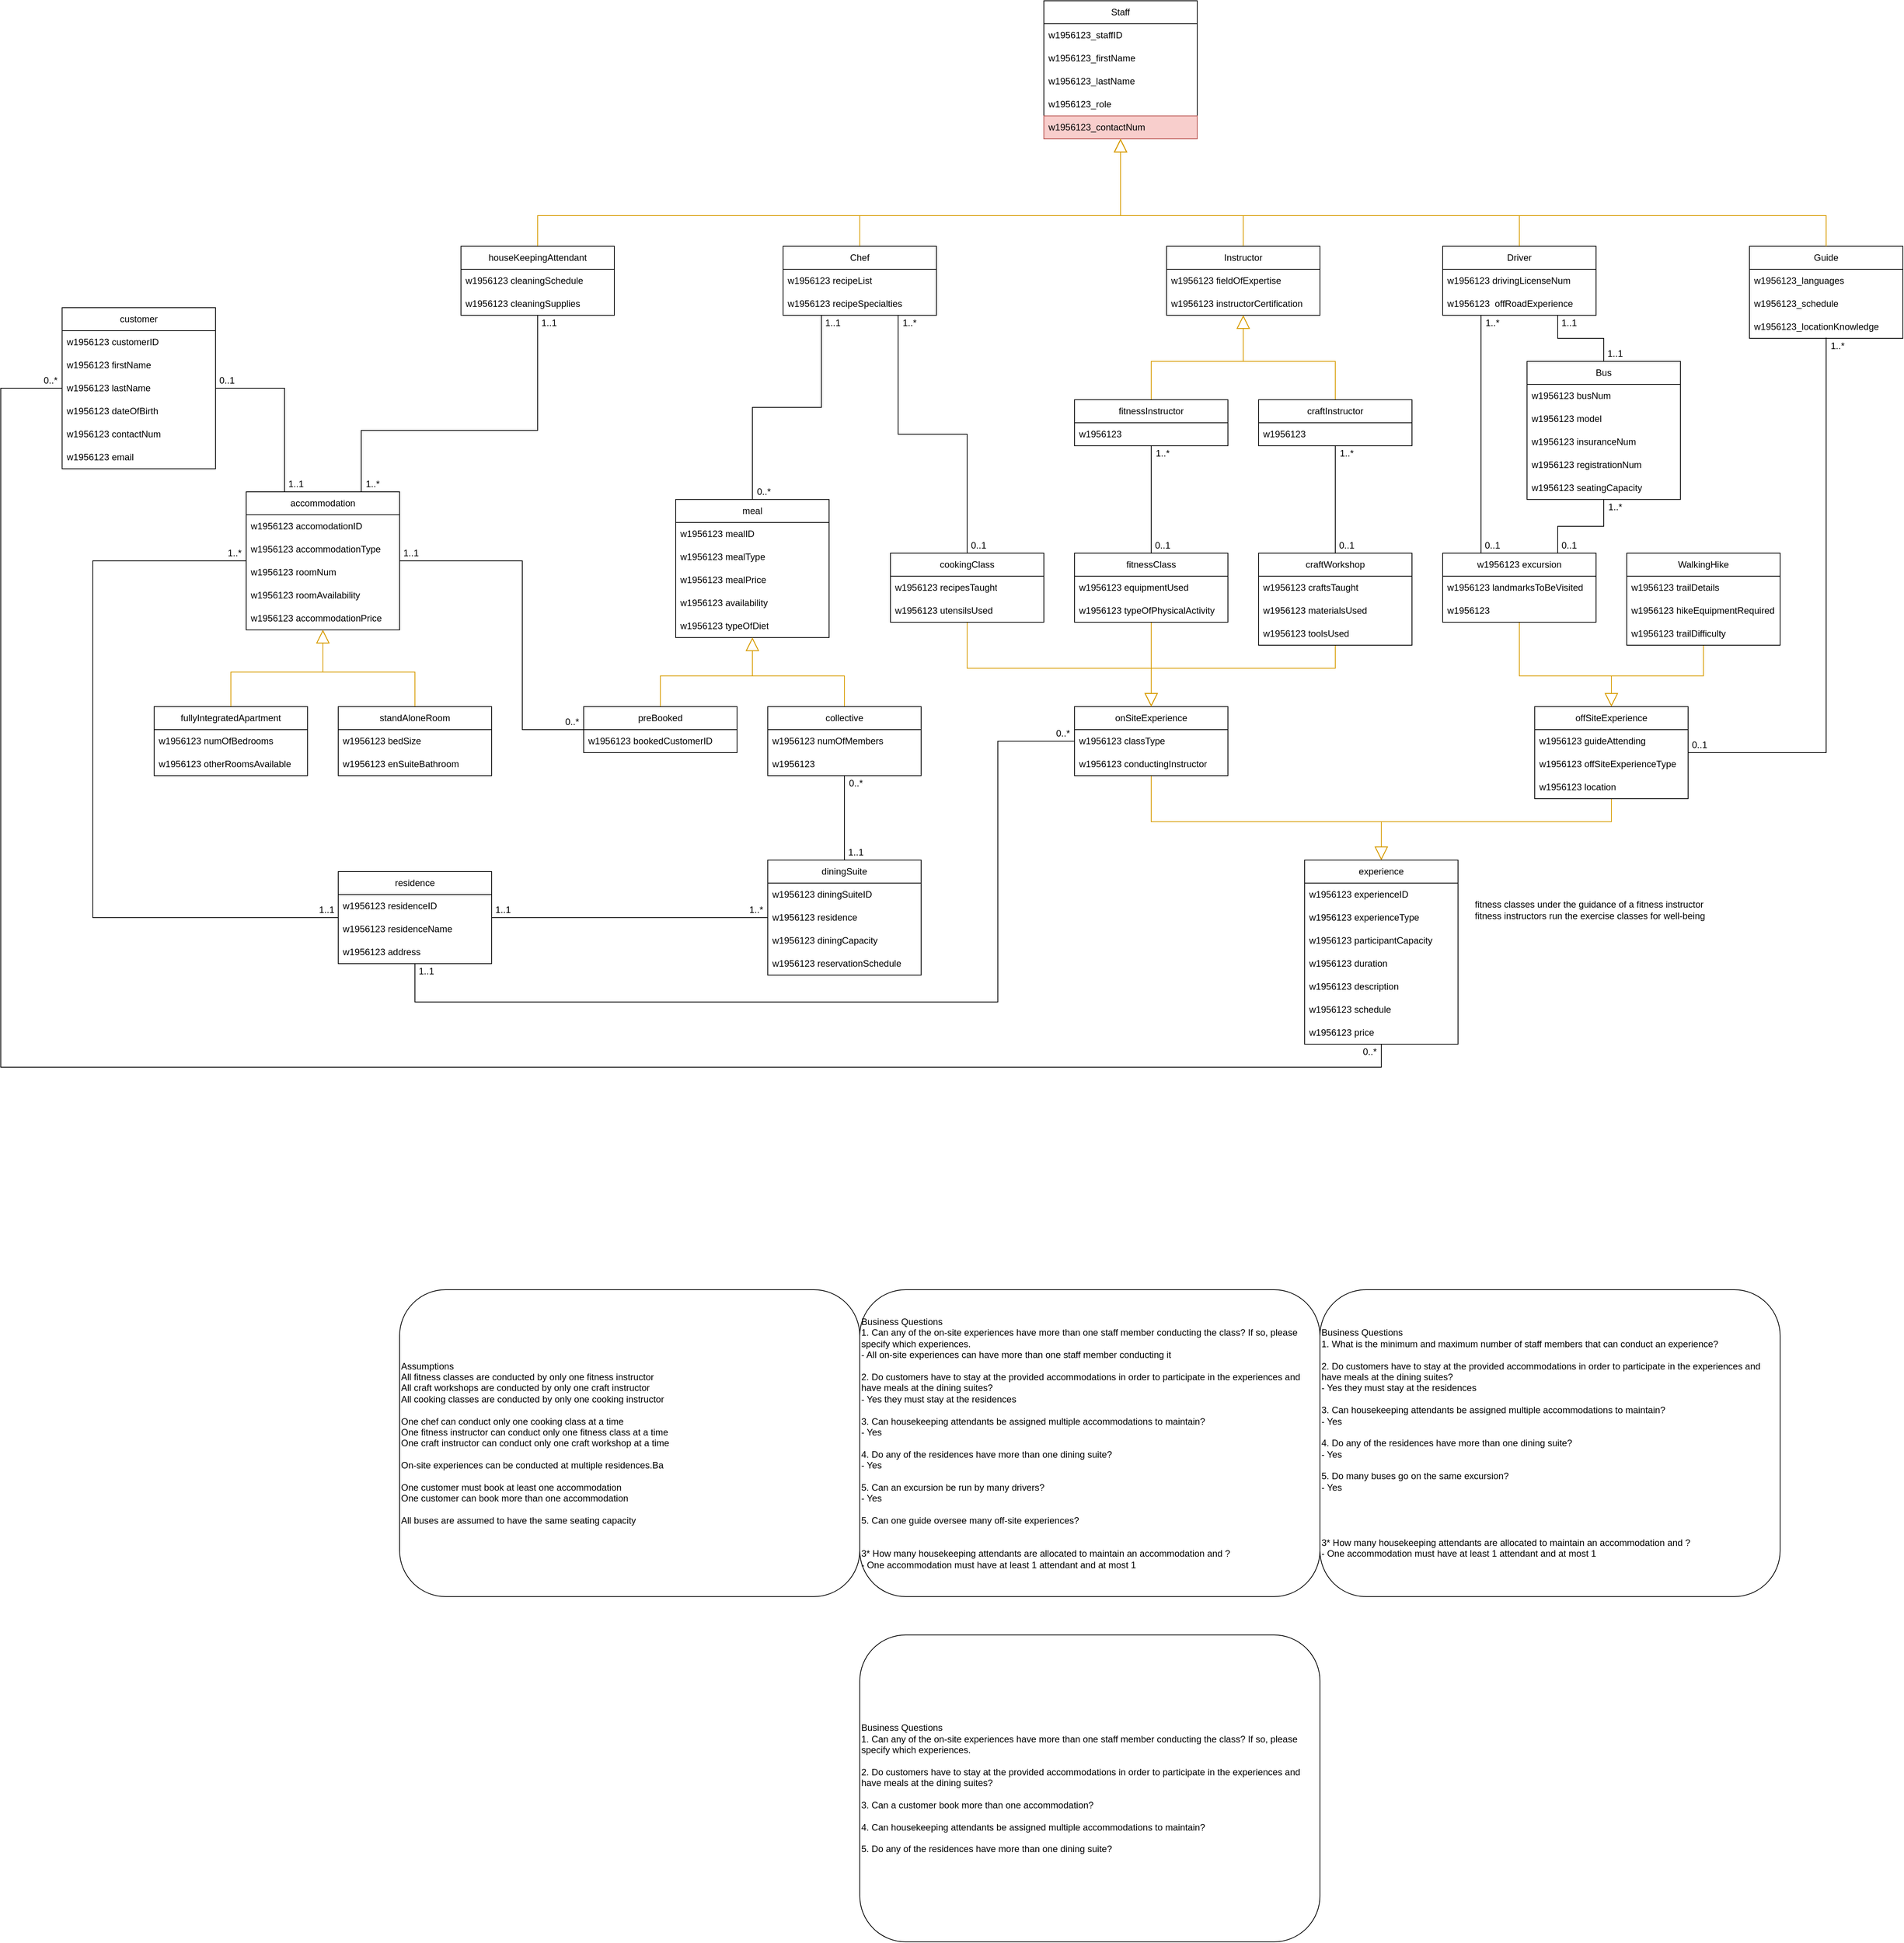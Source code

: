 <mxfile version="22.0.8" type="device">
  <diagram name="Page-1" id="2XO2LengAirlZbvnj2li">
    <mxGraphModel dx="3460" dy="853" grid="1" gridSize="10" guides="1" tooltips="1" connect="1" arrows="1" fold="1" page="0" pageScale="1" pageWidth="827" pageHeight="1169" background="none" math="0" shadow="0">
      <root>
        <mxCell id="0" />
        <mxCell id="1" parent="0" />
        <mxCell id="hs-0_rZzQlPcWZ09cHOU-4" style="edgeStyle=orthogonalEdgeStyle;rounded=0;orthogonalLoop=1;jettySize=auto;html=1;entryX=0.75;entryY=1;entryDx=0;entryDy=0;endArrow=none;endFill=0;exitX=0.5;exitY=0;exitDx=0;exitDy=0;" parent="1" source="O8HM-fu1kj8_n5oqzd3N-30" target="O8HM-fu1kj8_n5oqzd3N-19" edge="1">
          <mxGeometry relative="1" as="geometry">
            <mxPoint x="700" y="680" as="sourcePoint" />
            <mxPoint x="650" y="600" as="targetPoint" />
          </mxGeometry>
        </mxCell>
        <mxCell id="3tfj7b-K6udZwVdpCUiz-7" value="Assumptions&lt;br&gt;All fitness classes are conducted by only one fitness instructor&lt;br&gt;All craft workshops are conducted by only one craft instructor&lt;br&gt;All cooking classes are conducted by only one cooking instructor&lt;br&gt;&lt;br&gt;One chef can conduct only one cooking class at a time&lt;br&gt;One fitness instructor can conduct only one fitness class at a time&lt;br style=&quot;border-color: var(--border-color);&quot;&gt;One craft instructor can conduct only one craft workshop at a time&lt;br&gt;&lt;br&gt;On-site experiences can be conducted at multiple residences.Ba&lt;br&gt;&lt;br&gt;One customer must book at least one accommodation&lt;br&gt;One customer can book more than one accommodation&lt;br&gt;&lt;br&gt;All buses are assumed to have the same seating capacity" style="rounded=1;whiteSpace=wrap;html=1;align=left;" parent="1" vertex="1">
          <mxGeometry x="-840" y="1920" width="600" height="400" as="geometry" />
        </mxCell>
        <mxCell id="3tfj7b-K6udZwVdpCUiz-8" value="Business Questions&lt;br&gt;1. Can any of the on-site experiences have more than one staff member conducting the class? If so, please specify which experiences.&lt;br&gt;- All on-site experiences can have more than one staff member conducting it&lt;br&gt;&lt;br&gt;2. Do customers have to stay at the provided accommodations in order to participate in the experiences and have meals at the dining suites?&lt;br&gt;- Yes they must stay at the residences&lt;br&gt;&lt;br&gt;3. Can housekeeping attendants be assigned multiple accommodations to maintain?&lt;br&gt;- Yes&amp;nbsp;&lt;br&gt;&lt;br&gt;4. Do any of the residences have more than one dining suite?&lt;br&gt;- Yes&lt;br&gt;&lt;br&gt;5. Can an excursion be run by many drivers?&lt;br&gt;- Yes&lt;br&gt;&lt;br&gt;5. Can one guide oversee many off-site experiences?&lt;br&gt;&lt;br&gt;&lt;br&gt;3* How many housekeeping attendants are allocated to maintain an accommodation and ?&lt;br style=&quot;border-color: var(--border-color);&quot;&gt;- One accommodation must have at least 1 attendant and at most 1" style="rounded=1;whiteSpace=wrap;html=1;align=left;" parent="1" vertex="1">
          <mxGeometry x="-240" y="1920" width="600" height="400" as="geometry" />
        </mxCell>
        <mxCell id="3tfj7b-K6udZwVdpCUiz-123" value="Staff" style="swimlane;fontStyle=0;childLayout=stackLayout;horizontal=1;startSize=30;horizontalStack=0;resizeParent=1;resizeParentMax=0;resizeLast=0;collapsible=1;marginBottom=0;whiteSpace=wrap;html=1;" parent="1" vertex="1">
          <mxGeometry y="240" width="200" height="180" as="geometry">
            <mxRectangle x="140" y="250" width="60" height="30" as="alternateBounds" />
          </mxGeometry>
        </mxCell>
        <mxCell id="3tfj7b-K6udZwVdpCUiz-124" value="w1956123_staffID" style="text;strokeColor=none;fillColor=none;align=left;verticalAlign=middle;spacingLeft=4;spacingRight=4;overflow=hidden;points=[[0,0.5],[1,0.5]];portConstraint=eastwest;rotatable=0;whiteSpace=wrap;html=1;" parent="3tfj7b-K6udZwVdpCUiz-123" vertex="1">
          <mxGeometry y="30" width="200" height="30" as="geometry" />
        </mxCell>
        <mxCell id="3tfj7b-K6udZwVdpCUiz-125" value="w1956123_firstName" style="text;strokeColor=none;fillColor=none;align=left;verticalAlign=middle;spacingLeft=4;spacingRight=4;overflow=hidden;points=[[0,0.5],[1,0.5]];portConstraint=eastwest;rotatable=0;whiteSpace=wrap;html=1;" parent="3tfj7b-K6udZwVdpCUiz-123" vertex="1">
          <mxGeometry y="60" width="200" height="30" as="geometry" />
        </mxCell>
        <mxCell id="O8HM-fu1kj8_n5oqzd3N-2" value="w1956123_lastName" style="text;strokeColor=none;fillColor=none;align=left;verticalAlign=middle;spacingLeft=4;spacingRight=4;overflow=hidden;points=[[0,0.5],[1,0.5]];portConstraint=eastwest;rotatable=0;whiteSpace=wrap;html=1;" parent="3tfj7b-K6udZwVdpCUiz-123" vertex="1">
          <mxGeometry y="90" width="200" height="30" as="geometry" />
        </mxCell>
        <mxCell id="O8HM-fu1kj8_n5oqzd3N-35" value="w1956123_role" style="text;strokeColor=none;fillColor=none;align=left;verticalAlign=middle;spacingLeft=4;spacingRight=4;overflow=hidden;points=[[0,0.5],[1,0.5]];portConstraint=eastwest;rotatable=0;whiteSpace=wrap;html=1;" parent="3tfj7b-K6udZwVdpCUiz-123" vertex="1">
          <mxGeometry y="120" width="200" height="30" as="geometry" />
        </mxCell>
        <mxCell id="O8HM-fu1kj8_n5oqzd3N-3" value="w1956123_contactNum" style="text;strokeColor=#b85450;fillColor=#f8cecc;align=left;verticalAlign=middle;spacingLeft=4;spacingRight=4;overflow=hidden;points=[[0,0.5],[1,0.5]];portConstraint=eastwest;rotatable=0;whiteSpace=wrap;html=1;" parent="3tfj7b-K6udZwVdpCUiz-123" vertex="1">
          <mxGeometry y="150" width="200" height="30" as="geometry" />
        </mxCell>
        <mxCell id="3gxDku77F4ImKOpyEmJM-104" style="edgeStyle=orthogonalEdgeStyle;shape=connector;rounded=0;orthogonalLoop=1;jettySize=auto;html=1;exitX=0.5;exitY=0;exitDx=0;exitDy=0;entryX=0.5;entryY=1;entryDx=0;entryDy=0;labelBackgroundColor=default;strokeColor=#d79b00;align=center;verticalAlign=middle;fontFamily=Helvetica;fontSize=11;fontColor=default;endArrow=block;endFill=0;fillColor=#ffe6cc;endSize=15;" parent="1" source="O8HM-fu1kj8_n5oqzd3N-19" target="3tfj7b-K6udZwVdpCUiz-123" edge="1">
          <mxGeometry relative="1" as="geometry">
            <Array as="points">
              <mxPoint x="620" y="520" />
              <mxPoint x="100" y="520" />
            </Array>
          </mxGeometry>
        </mxCell>
        <mxCell id="O8HM-fu1kj8_n5oqzd3N-19" value="Driver" style="swimlane;fontStyle=0;childLayout=stackLayout;horizontal=1;startSize=30;horizontalStack=0;resizeParent=1;resizeParentMax=0;resizeLast=0;collapsible=1;marginBottom=0;whiteSpace=wrap;html=1;" parent="1" vertex="1">
          <mxGeometry x="520" y="560" width="200" height="90" as="geometry">
            <mxRectangle x="530" y="560" width="60" height="30" as="alternateBounds" />
          </mxGeometry>
        </mxCell>
        <mxCell id="O8HM-fu1kj8_n5oqzd3N-25" value="w1956123 drivingLicenseNum" style="text;strokeColor=none;fillColor=none;align=left;verticalAlign=middle;spacingLeft=4;spacingRight=4;overflow=hidden;points=[[0,0.5],[1,0.5]];portConstraint=eastwest;rotatable=0;whiteSpace=wrap;html=1;" parent="O8HM-fu1kj8_n5oqzd3N-19" vertex="1">
          <mxGeometry y="30" width="200" height="30" as="geometry" />
        </mxCell>
        <mxCell id="3gxDku77F4ImKOpyEmJM-156" value="w1956123&amp;nbsp; offRoadExperience" style="text;strokeColor=none;fillColor=none;align=left;verticalAlign=middle;spacingLeft=4;spacingRight=4;overflow=hidden;points=[[0,0.5],[1,0.5]];portConstraint=eastwest;rotatable=0;whiteSpace=wrap;html=1;" parent="O8HM-fu1kj8_n5oqzd3N-19" vertex="1">
          <mxGeometry y="60" width="200" height="30" as="geometry" />
        </mxCell>
        <mxCell id="3gxDku77F4ImKOpyEmJM-101" style="edgeStyle=orthogonalEdgeStyle;shape=connector;rounded=0;orthogonalLoop=1;jettySize=auto;html=1;entryX=0.5;entryY=1;entryDx=0;entryDy=0;labelBackgroundColor=default;strokeColor=#d79b00;align=center;verticalAlign=middle;fontFamily=Helvetica;fontSize=11;fontColor=default;endArrow=block;endFill=0;fillColor=#ffe6cc;endSize=15;" parent="1" source="O8HM-fu1kj8_n5oqzd3N-28" target="3tfj7b-K6udZwVdpCUiz-123" edge="1">
          <mxGeometry relative="1" as="geometry">
            <Array as="points">
              <mxPoint x="260" y="520" />
              <mxPoint x="100" y="520" />
            </Array>
          </mxGeometry>
        </mxCell>
        <mxCell id="O8HM-fu1kj8_n5oqzd3N-28" value="Instructor" style="swimlane;fontStyle=0;childLayout=stackLayout;horizontal=1;startSize=30;horizontalStack=0;resizeParent=1;resizeParentMax=0;resizeLast=0;collapsible=1;marginBottom=0;whiteSpace=wrap;html=1;" parent="1" vertex="1">
          <mxGeometry x="160" y="560" width="200" height="90" as="geometry">
            <mxRectangle x="160" y="560" width="60" height="30" as="alternateBounds" />
          </mxGeometry>
        </mxCell>
        <mxCell id="O8HM-fu1kj8_n5oqzd3N-29" value="w1956123 fieldOfExpertise" style="text;strokeColor=none;fillColor=none;align=left;verticalAlign=middle;spacingLeft=4;spacingRight=4;overflow=hidden;points=[[0,0.5],[1,0.5]];portConstraint=eastwest;rotatable=0;whiteSpace=wrap;html=1;" parent="O8HM-fu1kj8_n5oqzd3N-28" vertex="1">
          <mxGeometry y="30" width="200" height="30" as="geometry" />
        </mxCell>
        <mxCell id="3gxDku77F4ImKOpyEmJM-153" value="w1956123 instructorCertification" style="text;strokeColor=none;fillColor=none;align=left;verticalAlign=middle;spacingLeft=4;spacingRight=4;overflow=hidden;points=[[0,0.5],[1,0.5]];portConstraint=eastwest;rotatable=0;whiteSpace=wrap;html=1;" parent="O8HM-fu1kj8_n5oqzd3N-28" vertex="1">
          <mxGeometry y="60" width="200" height="30" as="geometry" />
        </mxCell>
        <mxCell id="3gxDku77F4ImKOpyEmJM-33" style="edgeStyle=orthogonalEdgeStyle;rounded=0;orthogonalLoop=1;jettySize=auto;html=1;entryX=0.75;entryY=0;entryDx=0;entryDy=0;endArrow=none;endFill=0;" parent="1" source="O8HM-fu1kj8_n5oqzd3N-30" target="3gxDku77F4ImKOpyEmJM-2" edge="1">
          <mxGeometry relative="1" as="geometry" />
        </mxCell>
        <mxCell id="O8HM-fu1kj8_n5oqzd3N-30" value="Bus" style="swimlane;fontStyle=0;childLayout=stackLayout;horizontal=1;startSize=30;horizontalStack=0;resizeParent=1;resizeParentMax=0;resizeLast=0;collapsible=1;marginBottom=0;whiteSpace=wrap;html=1;" parent="1" vertex="1">
          <mxGeometry x="630" y="710" width="200" height="180" as="geometry">
            <mxRectangle x="310" y="310" width="60" height="30" as="alternateBounds" />
          </mxGeometry>
        </mxCell>
        <mxCell id="O8HM-fu1kj8_n5oqzd3N-32" value="w1956123 busNum" style="text;strokeColor=none;fillColor=none;align=left;verticalAlign=middle;spacingLeft=4;spacingRight=4;overflow=hidden;points=[[0,0.5],[1,0.5]];portConstraint=eastwest;rotatable=0;whiteSpace=wrap;html=1;" parent="O8HM-fu1kj8_n5oqzd3N-30" vertex="1">
          <mxGeometry y="30" width="200" height="30" as="geometry" />
        </mxCell>
        <mxCell id="VAsdtVh3B15Hhn_zoiJs-10" value="w1956123 model" style="text;strokeColor=none;fillColor=none;align=left;verticalAlign=middle;spacingLeft=4;spacingRight=4;overflow=hidden;points=[[0,0.5],[1,0.5]];portConstraint=eastwest;rotatable=0;whiteSpace=wrap;html=1;" parent="O8HM-fu1kj8_n5oqzd3N-30" vertex="1">
          <mxGeometry y="60" width="200" height="30" as="geometry" />
        </mxCell>
        <mxCell id="O8HM-fu1kj8_n5oqzd3N-33" value="w1956123 insuranceNum" style="text;strokeColor=none;fillColor=none;align=left;verticalAlign=middle;spacingLeft=4;spacingRight=4;overflow=hidden;points=[[0,0.5],[1,0.5]];portConstraint=eastwest;rotatable=0;whiteSpace=wrap;html=1;" parent="O8HM-fu1kj8_n5oqzd3N-30" vertex="1">
          <mxGeometry y="90" width="200" height="30" as="geometry" />
        </mxCell>
        <mxCell id="O8HM-fu1kj8_n5oqzd3N-36" value="w1956123 registrationNum" style="text;strokeColor=none;fillColor=none;align=left;verticalAlign=middle;spacingLeft=4;spacingRight=4;overflow=hidden;points=[[0,0.5],[1,0.5]];portConstraint=eastwest;rotatable=0;whiteSpace=wrap;html=1;" parent="O8HM-fu1kj8_n5oqzd3N-30" vertex="1">
          <mxGeometry y="120" width="200" height="30" as="geometry" />
        </mxCell>
        <mxCell id="3gxDku77F4ImKOpyEmJM-139" value="w1956123 seatingCapacity" style="text;strokeColor=none;fillColor=none;align=left;verticalAlign=middle;spacingLeft=4;spacingRight=4;overflow=hidden;points=[[0,0.5],[1,0.5]];portConstraint=eastwest;rotatable=0;whiteSpace=wrap;html=1;" parent="O8HM-fu1kj8_n5oqzd3N-30" vertex="1">
          <mxGeometry y="150" width="200" height="30" as="geometry" />
        </mxCell>
        <mxCell id="O8HM-fu1kj8_n5oqzd3N-43" value="" style="group" parent="1" vertex="1" connectable="0">
          <mxGeometry x="920" y="560" width="200" height="110" as="geometry" />
        </mxCell>
        <mxCell id="O8HM-fu1kj8_n5oqzd3N-12" value="Guide" style="swimlane;fontStyle=0;childLayout=stackLayout;horizontal=1;startSize=30;horizontalStack=0;resizeParent=1;resizeParentMax=0;resizeLast=0;collapsible=1;marginBottom=0;whiteSpace=wrap;html=1;" parent="O8HM-fu1kj8_n5oqzd3N-43" vertex="1">
          <mxGeometry width="200" height="120" as="geometry">
            <mxRectangle x="990" y="545" width="90" height="30" as="alternateBounds" />
          </mxGeometry>
        </mxCell>
        <mxCell id="O8HM-fu1kj8_n5oqzd3N-13" value="w1956123_languages" style="text;strokeColor=none;fillColor=none;align=left;verticalAlign=middle;spacingLeft=4;spacingRight=4;overflow=hidden;points=[[0,0.5],[1,0.5]];portConstraint=eastwest;rotatable=0;whiteSpace=wrap;html=1;" parent="O8HM-fu1kj8_n5oqzd3N-12" vertex="1">
          <mxGeometry y="30" width="200" height="30" as="geometry" />
        </mxCell>
        <mxCell id="O8HM-fu1kj8_n5oqzd3N-14" value="w1956123_schedule" style="text;strokeColor=none;fillColor=none;align=left;verticalAlign=middle;spacingLeft=4;spacingRight=4;overflow=hidden;points=[[0,0.5,0,0,0],[0.5,0.97,0,0,0],[1,0.5,0,0,0]];portConstraint=eastwest;rotatable=0;whiteSpace=wrap;html=1;" parent="O8HM-fu1kj8_n5oqzd3N-12" vertex="1">
          <mxGeometry y="60" width="200" height="30" as="geometry" />
        </mxCell>
        <mxCell id="3gxDku77F4ImKOpyEmJM-157" value="w1956123_locationKnowledge" style="text;strokeColor=none;fillColor=none;align=left;verticalAlign=middle;spacingLeft=4;spacingRight=4;overflow=hidden;points=[[0,0.5,0,0,0],[0.5,0.97,0,0,0],[1,0.5,0,0,0]];portConstraint=eastwest;rotatable=0;whiteSpace=wrap;html=1;" parent="O8HM-fu1kj8_n5oqzd3N-12" vertex="1">
          <mxGeometry y="90" width="200" height="30" as="geometry" />
        </mxCell>
        <mxCell id="3gxDku77F4ImKOpyEmJM-30" style="edgeStyle=orthogonalEdgeStyle;rounded=0;orthogonalLoop=1;jettySize=auto;html=1;entryX=0.25;entryY=1;entryDx=0;entryDy=0;exitX=0.25;exitY=0;exitDx=0;exitDy=0;endArrow=none;endFill=0;" parent="1" source="3gxDku77F4ImKOpyEmJM-2" target="O8HM-fu1kj8_n5oqzd3N-19" edge="1">
          <mxGeometry relative="1" as="geometry">
            <mxPoint x="530" y="720" as="targetPoint" />
            <Array as="points">
              <mxPoint x="570" y="860" />
              <mxPoint x="570" y="860" />
            </Array>
          </mxGeometry>
        </mxCell>
        <mxCell id="3gxDku77F4ImKOpyEmJM-34" style="edgeStyle=orthogonalEdgeStyle;rounded=0;orthogonalLoop=1;jettySize=auto;html=1;entryX=0.5;entryY=0;entryDx=0;entryDy=0;fillColor=#ffe6cc;strokeColor=#d79b00;endArrow=block;endFill=0;endSize=15;" parent="1" source="3gxDku77F4ImKOpyEmJM-2" target="3gxDku77F4ImKOpyEmJM-14" edge="1">
          <mxGeometry relative="1" as="geometry">
            <Array as="points">
              <mxPoint x="620" y="1120" />
              <mxPoint x="740" y="1120" />
            </Array>
          </mxGeometry>
        </mxCell>
        <mxCell id="3gxDku77F4ImKOpyEmJM-2" value="w1956123 excursion" style="swimlane;fontStyle=0;childLayout=stackLayout;horizontal=1;startSize=30;horizontalStack=0;resizeParent=1;resizeParentMax=0;resizeLast=0;collapsible=1;marginBottom=0;whiteSpace=wrap;html=1;" parent="1" vertex="1">
          <mxGeometry x="520" y="960" width="200" height="90" as="geometry">
            <mxRectangle x="310" y="310" width="60" height="30" as="alternateBounds" />
          </mxGeometry>
        </mxCell>
        <mxCell id="3gxDku77F4ImKOpyEmJM-4" value="w1956123 landmarksToBeVisited" style="text;strokeColor=none;fillColor=none;align=left;verticalAlign=middle;spacingLeft=4;spacingRight=4;overflow=hidden;points=[[0,0.5],[1,0.5]];portConstraint=eastwest;rotatable=0;whiteSpace=wrap;html=1;" parent="3gxDku77F4ImKOpyEmJM-2" vertex="1">
          <mxGeometry y="30" width="200" height="30" as="geometry" />
        </mxCell>
        <mxCell id="3gxDku77F4ImKOpyEmJM-7" value="w1956123&amp;nbsp;" style="text;strokeColor=none;fillColor=none;align=left;verticalAlign=middle;spacingLeft=4;spacingRight=4;overflow=hidden;points=[[0,0.5],[1,0.5]];portConstraint=eastwest;rotatable=0;whiteSpace=wrap;html=1;" parent="3gxDku77F4ImKOpyEmJM-2" vertex="1">
          <mxGeometry y="60" width="200" height="30" as="geometry" />
        </mxCell>
        <mxCell id="3gxDku77F4ImKOpyEmJM-35" style="edgeStyle=orthogonalEdgeStyle;rounded=0;orthogonalLoop=1;jettySize=auto;html=1;entryX=0.5;entryY=0;entryDx=0;entryDy=0;fillColor=#ffe6cc;strokeColor=#d79b00;endArrow=block;endFill=0;endSize=15;" parent="1" source="3gxDku77F4ImKOpyEmJM-11" target="3gxDku77F4ImKOpyEmJM-14" edge="1">
          <mxGeometry relative="1" as="geometry">
            <Array as="points">
              <mxPoint x="860" y="1120" />
              <mxPoint x="740" y="1120" />
            </Array>
          </mxGeometry>
        </mxCell>
        <mxCell id="3gxDku77F4ImKOpyEmJM-11" value="WalkingHike" style="swimlane;fontStyle=0;childLayout=stackLayout;horizontal=1;startSize=30;horizontalStack=0;resizeParent=1;resizeParentMax=0;resizeLast=0;collapsible=1;marginBottom=0;whiteSpace=wrap;html=1;" parent="1" vertex="1">
          <mxGeometry x="760" y="960" width="200" height="120" as="geometry">
            <mxRectangle x="310" y="310" width="60" height="30" as="alternateBounds" />
          </mxGeometry>
        </mxCell>
        <mxCell id="3gxDku77F4ImKOpyEmJM-12" value="w1956123 trailDetails" style="text;strokeColor=none;fillColor=none;align=left;verticalAlign=middle;spacingLeft=4;spacingRight=4;overflow=hidden;points=[[0,0.5],[1,0.5]];portConstraint=eastwest;rotatable=0;whiteSpace=wrap;html=1;" parent="3gxDku77F4ImKOpyEmJM-11" vertex="1">
          <mxGeometry y="30" width="200" height="30" as="geometry" />
        </mxCell>
        <mxCell id="3gxDku77F4ImKOpyEmJM-144" value="w1956123 hikeEquipmentRequired" style="text;strokeColor=none;fillColor=none;align=left;verticalAlign=middle;spacingLeft=4;spacingRight=4;overflow=hidden;points=[[0,0.5],[1,0.5]];portConstraint=eastwest;rotatable=0;whiteSpace=wrap;html=1;" parent="3gxDku77F4ImKOpyEmJM-11" vertex="1">
          <mxGeometry y="60" width="200" height="30" as="geometry" />
        </mxCell>
        <mxCell id="3gxDku77F4ImKOpyEmJM-13" value="w1956123 trailDifficulty" style="text;strokeColor=none;fillColor=none;align=left;verticalAlign=middle;spacingLeft=4;spacingRight=4;overflow=hidden;points=[[0,0.5],[1,0.5]];portConstraint=eastwest;rotatable=0;whiteSpace=wrap;html=1;" parent="3gxDku77F4ImKOpyEmJM-11" vertex="1">
          <mxGeometry y="90" width="200" height="30" as="geometry" />
        </mxCell>
        <mxCell id="3gxDku77F4ImKOpyEmJM-37" style="edgeStyle=orthogonalEdgeStyle;rounded=0;orthogonalLoop=1;jettySize=auto;html=1;entryX=0.5;entryY=0;entryDx=0;entryDy=0;fillColor=#ffe6cc;strokeColor=#d79b00;endArrow=block;endFill=0;endSize=15;" parent="1" source="3gxDku77F4ImKOpyEmJM-14" target="3gxDku77F4ImKOpyEmJM-20" edge="1">
          <mxGeometry relative="1" as="geometry">
            <Array as="points">
              <mxPoint x="740" y="1310" />
              <mxPoint x="440" y="1310" />
            </Array>
          </mxGeometry>
        </mxCell>
        <mxCell id="3gxDku77F4ImKOpyEmJM-14" value="offSiteExperience" style="swimlane;fontStyle=0;childLayout=stackLayout;horizontal=1;startSize=30;horizontalStack=0;resizeParent=1;resizeParentMax=0;resizeLast=0;collapsible=1;marginBottom=0;whiteSpace=wrap;html=1;" parent="1" vertex="1">
          <mxGeometry x="640" y="1160" width="200" height="120" as="geometry">
            <mxRectangle x="640" y="1160" width="60" height="30" as="alternateBounds" />
          </mxGeometry>
        </mxCell>
        <mxCell id="3gxDku77F4ImKOpyEmJM-130" value="w1956123 guideAttending" style="text;strokeColor=none;fillColor=none;align=left;verticalAlign=middle;spacingLeft=4;spacingRight=4;overflow=hidden;points=[[0,0.5],[1,0.5]];portConstraint=eastwest;rotatable=0;whiteSpace=wrap;html=1;" parent="3gxDku77F4ImKOpyEmJM-14" vertex="1">
          <mxGeometry y="30" width="200" height="30" as="geometry" />
        </mxCell>
        <mxCell id="6Exis9yLlak__4d9PDnf-49" value="w1956123 offSiteExperienceType" style="text;strokeColor=none;fillColor=none;align=left;verticalAlign=middle;spacingLeft=4;spacingRight=4;overflow=hidden;points=[[0,0.5],[1,0.5]];portConstraint=eastwest;rotatable=0;whiteSpace=wrap;html=1;" vertex="1" parent="3gxDku77F4ImKOpyEmJM-14">
          <mxGeometry y="60" width="200" height="30" as="geometry" />
        </mxCell>
        <mxCell id="3gxDku77F4ImKOpyEmJM-131" value="w1956123 location" style="text;strokeColor=none;fillColor=none;align=left;verticalAlign=middle;spacingLeft=4;spacingRight=4;overflow=hidden;points=[[0,0.5],[1,0.5]];portConstraint=eastwest;rotatable=0;whiteSpace=wrap;html=1;" parent="3gxDku77F4ImKOpyEmJM-14" vertex="1">
          <mxGeometry y="90" width="200" height="30" as="geometry" />
        </mxCell>
        <mxCell id="3gxDku77F4ImKOpyEmJM-36" style="edgeStyle=orthogonalEdgeStyle;rounded=0;orthogonalLoop=1;jettySize=auto;html=1;entryX=0.5;entryY=0;entryDx=0;entryDy=0;fillColor=#ffe6cc;strokeColor=#d79b00;endArrow=block;endFill=0;endSize=15;" parent="1" source="3gxDku77F4ImKOpyEmJM-17" target="3gxDku77F4ImKOpyEmJM-20" edge="1">
          <mxGeometry relative="1" as="geometry">
            <Array as="points">
              <mxPoint x="140" y="1310" />
              <mxPoint x="440" y="1310" />
            </Array>
          </mxGeometry>
        </mxCell>
        <mxCell id="3gxDku77F4ImKOpyEmJM-87" style="edgeStyle=orthogonalEdgeStyle;rounded=0;orthogonalLoop=1;jettySize=auto;html=1;entryX=0.5;entryY=1;entryDx=0;entryDy=0;endArrow=none;endFill=0;exitX=0;exitY=0.5;exitDx=0;exitDy=0;" parent="1" source="3gxDku77F4ImKOpyEmJM-17" target="3gxDku77F4ImKOpyEmJM-79" edge="1">
          <mxGeometry relative="1" as="geometry">
            <Array as="points">
              <mxPoint x="-60" y="1205" />
              <mxPoint x="-60" y="1545" />
              <mxPoint x="-820" y="1545" />
            </Array>
            <mxPoint x="40" y="1229.997" as="sourcePoint" />
            <mxPoint x="-820" y="1519.93" as="targetPoint" />
          </mxGeometry>
        </mxCell>
        <mxCell id="3gxDku77F4ImKOpyEmJM-17" value="onSiteExperience" style="swimlane;fontStyle=0;childLayout=stackLayout;horizontal=1;startSize=30;horizontalStack=0;resizeParent=1;resizeParentMax=0;resizeLast=0;collapsible=1;marginBottom=0;whiteSpace=wrap;html=1;" parent="1" vertex="1">
          <mxGeometry x="40" y="1160" width="200" height="90" as="geometry">
            <mxRectangle x="40" y="1160" width="60" height="30" as="alternateBounds" />
          </mxGeometry>
        </mxCell>
        <mxCell id="3gxDku77F4ImKOpyEmJM-18" value="w1956123 classType" style="text;strokeColor=none;fillColor=none;align=left;verticalAlign=middle;spacingLeft=4;spacingRight=4;overflow=hidden;points=[[0,0.5],[1,0.5]];portConstraint=eastwest;rotatable=0;whiteSpace=wrap;html=1;" parent="3gxDku77F4ImKOpyEmJM-17" vertex="1">
          <mxGeometry y="30" width="200" height="30" as="geometry" />
        </mxCell>
        <mxCell id="3gxDku77F4ImKOpyEmJM-19" value="w1956123 conductingInstructor" style="text;strokeColor=none;fillColor=none;align=left;verticalAlign=middle;spacingLeft=4;spacingRight=4;overflow=hidden;points=[[0,0.5],[1,0.5]];portConstraint=eastwest;rotatable=0;whiteSpace=wrap;html=1;" parent="3gxDku77F4ImKOpyEmJM-17" vertex="1">
          <mxGeometry y="60" width="200" height="30" as="geometry" />
        </mxCell>
        <mxCell id="3gxDku77F4ImKOpyEmJM-96" style="edgeStyle=orthogonalEdgeStyle;rounded=0;orthogonalLoop=1;jettySize=auto;html=1;entryX=0;entryY=0.5;entryDx=0;entryDy=0;endArrow=none;endFill=0;" parent="1" source="3gxDku77F4ImKOpyEmJM-20" target="3gxDku77F4ImKOpyEmJM-74" edge="1">
          <mxGeometry relative="1" as="geometry">
            <mxPoint x="89.355" y="1090" as="targetPoint" />
            <Array as="points">
              <mxPoint x="440" y="1630" />
              <mxPoint x="-1360" y="1630" />
              <mxPoint x="-1360" y="745" />
            </Array>
          </mxGeometry>
        </mxCell>
        <mxCell id="3gxDku77F4ImKOpyEmJM-41" style="edgeStyle=orthogonalEdgeStyle;rounded=0;orthogonalLoop=1;jettySize=auto;html=1;entryX=0.5;entryY=0;entryDx=0;entryDy=0;fillColor=#ffe6cc;strokeColor=#d79b00;endArrow=block;endFill=0;endSize=15;" parent="1" source="3gxDku77F4ImKOpyEmJM-23" target="3gxDku77F4ImKOpyEmJM-17" edge="1">
          <mxGeometry relative="1" as="geometry">
            <Array as="points">
              <mxPoint x="-100" y="1110" />
              <mxPoint x="140" y="1110" />
            </Array>
          </mxGeometry>
        </mxCell>
        <mxCell id="3gxDku77F4ImKOpyEmJM-23" value="cookingClass" style="swimlane;fontStyle=0;childLayout=stackLayout;horizontal=1;startSize=30;horizontalStack=0;resizeParent=1;resizeParentMax=0;resizeLast=0;collapsible=1;marginBottom=0;whiteSpace=wrap;html=1;" parent="1" vertex="1">
          <mxGeometry x="-200" y="960" width="200" height="90" as="geometry">
            <mxRectangle x="310" y="310" width="60" height="30" as="alternateBounds" />
          </mxGeometry>
        </mxCell>
        <mxCell id="3gxDku77F4ImKOpyEmJM-24" value="w1956123 recipesTaught" style="text;strokeColor=none;fillColor=none;align=left;verticalAlign=middle;spacingLeft=4;spacingRight=4;overflow=hidden;points=[[0,0.5],[1,0.5]];portConstraint=eastwest;rotatable=0;whiteSpace=wrap;html=1;" parent="3gxDku77F4ImKOpyEmJM-23" vertex="1">
          <mxGeometry y="30" width="200" height="30" as="geometry" />
        </mxCell>
        <mxCell id="3gxDku77F4ImKOpyEmJM-25" value="w1956123 utensilsUsed" style="text;strokeColor=none;fillColor=none;align=left;verticalAlign=middle;spacingLeft=4;spacingRight=4;overflow=hidden;points=[[0,0.5],[1,0.5]];portConstraint=eastwest;rotatable=0;whiteSpace=wrap;html=1;" parent="3gxDku77F4ImKOpyEmJM-23" vertex="1">
          <mxGeometry y="60" width="200" height="30" as="geometry" />
        </mxCell>
        <mxCell id="3gxDku77F4ImKOpyEmJM-42" style="edgeStyle=orthogonalEdgeStyle;rounded=0;orthogonalLoop=1;jettySize=auto;html=1;fillColor=#ffe6cc;strokeColor=#d79b00;endArrow=block;endFill=0;endSize=15;" parent="1" source="3gxDku77F4ImKOpyEmJM-26" edge="1">
          <mxGeometry relative="1" as="geometry">
            <mxPoint x="140" y="1160" as="targetPoint" />
          </mxGeometry>
        </mxCell>
        <mxCell id="3gxDku77F4ImKOpyEmJM-26" value="fitnessClass" style="swimlane;fontStyle=0;childLayout=stackLayout;horizontal=1;startSize=30;horizontalStack=0;resizeParent=1;resizeParentMax=0;resizeLast=0;collapsible=1;marginBottom=0;whiteSpace=wrap;html=1;" parent="1" vertex="1">
          <mxGeometry x="40" y="960" width="200" height="90" as="geometry">
            <mxRectangle x="310" y="310" width="60" height="30" as="alternateBounds" />
          </mxGeometry>
        </mxCell>
        <mxCell id="3gxDku77F4ImKOpyEmJM-148" value="w1956123 equipmentUsed" style="text;strokeColor=none;fillColor=none;align=left;verticalAlign=middle;spacingLeft=4;spacingRight=4;overflow=hidden;points=[[0,0.5],[1,0.5]];portConstraint=eastwest;rotatable=0;whiteSpace=wrap;html=1;" parent="3gxDku77F4ImKOpyEmJM-26" vertex="1">
          <mxGeometry y="30" width="200" height="30" as="geometry" />
        </mxCell>
        <mxCell id="akNkCJ-vPhZ8xIYkLyeb-22" value="w1956123 typeOfPhysicalActivity" style="text;strokeColor=none;fillColor=none;align=left;verticalAlign=middle;spacingLeft=4;spacingRight=4;overflow=hidden;points=[[0,0.5],[1,0.5]];portConstraint=eastwest;rotatable=0;whiteSpace=wrap;html=1;" parent="3gxDku77F4ImKOpyEmJM-26" vertex="1">
          <mxGeometry y="60" width="200" height="30" as="geometry" />
        </mxCell>
        <mxCell id="3gxDku77F4ImKOpyEmJM-43" style="edgeStyle=orthogonalEdgeStyle;rounded=0;orthogonalLoop=1;jettySize=auto;html=1;fillColor=#ffe6cc;strokeColor=#d79b00;endArrow=block;endFill=0;endSize=15;" parent="1" source="3gxDku77F4ImKOpyEmJM-38" edge="1">
          <mxGeometry relative="1" as="geometry">
            <mxPoint x="140" y="1160" as="targetPoint" />
            <Array as="points">
              <mxPoint x="380" y="1110" />
              <mxPoint x="140" y="1110" />
            </Array>
          </mxGeometry>
        </mxCell>
        <mxCell id="3gxDku77F4ImKOpyEmJM-38" value="craftWorkshop" style="swimlane;fontStyle=0;childLayout=stackLayout;horizontal=1;startSize=30;horizontalStack=0;resizeParent=1;resizeParentMax=0;resizeLast=0;collapsible=1;marginBottom=0;whiteSpace=wrap;html=1;" parent="1" vertex="1">
          <mxGeometry x="280" y="960" width="200" height="120" as="geometry">
            <mxRectangle x="310" y="310" width="60" height="30" as="alternateBounds" />
          </mxGeometry>
        </mxCell>
        <mxCell id="akNkCJ-vPhZ8xIYkLyeb-23" value="w1956123 craftsTaught" style="text;strokeColor=none;fillColor=none;align=left;verticalAlign=middle;spacingLeft=4;spacingRight=4;overflow=hidden;points=[[0,0.5],[1,0.5]];portConstraint=eastwest;rotatable=0;whiteSpace=wrap;html=1;" parent="3gxDku77F4ImKOpyEmJM-38" vertex="1">
          <mxGeometry y="30" width="200" height="30" as="geometry" />
        </mxCell>
        <mxCell id="3gxDku77F4ImKOpyEmJM-58" value="w1956123 materialsUsed" style="text;strokeColor=none;fillColor=none;align=left;verticalAlign=middle;spacingLeft=4;spacingRight=4;overflow=hidden;points=[[0,0.5],[1,0.5]];portConstraint=eastwest;rotatable=0;whiteSpace=wrap;html=1;" parent="3gxDku77F4ImKOpyEmJM-38" vertex="1">
          <mxGeometry y="60" width="200" height="30" as="geometry" />
        </mxCell>
        <mxCell id="3gxDku77F4ImKOpyEmJM-46" value="w1956123 toolsUsed" style="text;strokeColor=none;fillColor=none;align=left;verticalAlign=middle;spacingLeft=4;spacingRight=4;overflow=hidden;points=[[0,0.5],[1,0.5]];portConstraint=eastwest;rotatable=0;whiteSpace=wrap;html=1;" parent="3gxDku77F4ImKOpyEmJM-38" vertex="1">
          <mxGeometry y="90" width="200" height="30" as="geometry" />
        </mxCell>
        <mxCell id="3gxDku77F4ImKOpyEmJM-57" style="edgeStyle=orthogonalEdgeStyle;rounded=0;orthogonalLoop=1;jettySize=auto;html=1;entryX=0.5;entryY=1;entryDx=0;entryDy=0;fillColor=#ffe6cc;strokeColor=#d79b00;endArrow=block;endFill=0;endSize=15;" parent="1" source="3gxDku77F4ImKOpyEmJM-44" target="O8HM-fu1kj8_n5oqzd3N-28" edge="1">
          <mxGeometry relative="1" as="geometry" />
        </mxCell>
        <mxCell id="3gxDku77F4ImKOpyEmJM-60" style="edgeStyle=orthogonalEdgeStyle;rounded=0;orthogonalLoop=1;jettySize=auto;html=1;entryX=0.5;entryY=0;entryDx=0;entryDy=0;endArrow=none;endFill=0;" parent="1" source="3gxDku77F4ImKOpyEmJM-44" target="3gxDku77F4ImKOpyEmJM-38" edge="1">
          <mxGeometry relative="1" as="geometry" />
        </mxCell>
        <mxCell id="3gxDku77F4ImKOpyEmJM-44" value="craftInstructor" style="swimlane;fontStyle=0;childLayout=stackLayout;horizontal=1;startSize=30;horizontalStack=0;resizeParent=1;resizeParentMax=0;resizeLast=0;collapsible=1;marginBottom=0;whiteSpace=wrap;html=1;" parent="1" vertex="1">
          <mxGeometry x="280" y="760" width="200" height="60" as="geometry">
            <mxRectangle x="310" y="310" width="60" height="30" as="alternateBounds" />
          </mxGeometry>
        </mxCell>
        <mxCell id="3gxDku77F4ImKOpyEmJM-154" value="w1956123&amp;nbsp;" style="text;strokeColor=none;fillColor=none;align=left;verticalAlign=middle;spacingLeft=4;spacingRight=4;overflow=hidden;points=[[0,0.5],[1,0.5]];portConstraint=eastwest;rotatable=0;whiteSpace=wrap;html=1;" parent="3gxDku77F4ImKOpyEmJM-44" vertex="1">
          <mxGeometry y="30" width="200" height="30" as="geometry" />
        </mxCell>
        <mxCell id="3gxDku77F4ImKOpyEmJM-56" style="edgeStyle=orthogonalEdgeStyle;rounded=0;orthogonalLoop=1;jettySize=auto;html=1;entryX=0.5;entryY=1;entryDx=0;entryDy=0;fillColor=#ffe6cc;strokeColor=#d79b00;endArrow=block;endFill=0;endSize=15;" parent="1" source="3gxDku77F4ImKOpyEmJM-47" target="O8HM-fu1kj8_n5oqzd3N-28" edge="1">
          <mxGeometry relative="1" as="geometry" />
        </mxCell>
        <mxCell id="3gxDku77F4ImKOpyEmJM-59" style="edgeStyle=orthogonalEdgeStyle;rounded=0;orthogonalLoop=1;jettySize=auto;html=1;entryX=0.5;entryY=0;entryDx=0;entryDy=0;endArrow=none;endFill=0;" parent="1" source="3gxDku77F4ImKOpyEmJM-47" target="3gxDku77F4ImKOpyEmJM-26" edge="1">
          <mxGeometry relative="1" as="geometry" />
        </mxCell>
        <mxCell id="3gxDku77F4ImKOpyEmJM-47" value="fitnessInstructor" style="swimlane;fontStyle=0;childLayout=stackLayout;horizontal=1;startSize=30;horizontalStack=0;resizeParent=1;resizeParentMax=0;resizeLast=0;collapsible=1;marginBottom=0;whiteSpace=wrap;html=1;" parent="1" vertex="1">
          <mxGeometry x="40" y="760" width="200" height="60" as="geometry">
            <mxRectangle x="310" y="310" width="60" height="30" as="alternateBounds" />
          </mxGeometry>
        </mxCell>
        <mxCell id="3gxDku77F4ImKOpyEmJM-48" value="w1956123&amp;nbsp;" style="text;strokeColor=none;fillColor=none;align=left;verticalAlign=middle;spacingLeft=4;spacingRight=4;overflow=hidden;points=[[0,0.5],[1,0.5]];portConstraint=eastwest;rotatable=0;whiteSpace=wrap;html=1;" parent="3gxDku77F4ImKOpyEmJM-47" vertex="1">
          <mxGeometry y="30" width="200" height="30" as="geometry" />
        </mxCell>
        <mxCell id="3gxDku77F4ImKOpyEmJM-72" style="edgeStyle=orthogonalEdgeStyle;rounded=0;orthogonalLoop=1;jettySize=auto;html=1;entryX=0.5;entryY=0;entryDx=0;entryDy=0;exitX=0.75;exitY=1;exitDx=0;exitDy=0;endArrow=none;endFill=0;" parent="1" source="3gxDku77F4ImKOpyEmJM-50" target="3gxDku77F4ImKOpyEmJM-23" edge="1">
          <mxGeometry relative="1" as="geometry" />
        </mxCell>
        <mxCell id="3gxDku77F4ImKOpyEmJM-73" style="edgeStyle=orthogonalEdgeStyle;rounded=0;orthogonalLoop=1;jettySize=auto;html=1;exitX=0.25;exitY=1;exitDx=0;exitDy=0;entryX=0.5;entryY=0;entryDx=0;entryDy=0;endArrow=none;endFill=0;" parent="1" source="3gxDku77F4ImKOpyEmJM-50" target="3gxDku77F4ImKOpyEmJM-61" edge="1">
          <mxGeometry relative="1" as="geometry" />
        </mxCell>
        <mxCell id="3gxDku77F4ImKOpyEmJM-102" style="edgeStyle=orthogonalEdgeStyle;shape=connector;rounded=0;orthogonalLoop=1;jettySize=auto;html=1;entryX=0.5;entryY=1;entryDx=0;entryDy=0;labelBackgroundColor=default;strokeColor=#d79b00;align=center;verticalAlign=middle;fontFamily=Helvetica;fontSize=11;fontColor=default;endArrow=block;endFill=0;fillColor=#ffe6cc;endSize=15;" parent="1" source="3gxDku77F4ImKOpyEmJM-50" target="3tfj7b-K6udZwVdpCUiz-123" edge="1">
          <mxGeometry relative="1" as="geometry">
            <Array as="points">
              <mxPoint x="-240" y="520" />
              <mxPoint x="100" y="520" />
            </Array>
          </mxGeometry>
        </mxCell>
        <mxCell id="3gxDku77F4ImKOpyEmJM-50" value="Chef" style="swimlane;fontStyle=0;childLayout=stackLayout;horizontal=1;startSize=30;horizontalStack=0;resizeParent=1;resizeParentMax=0;resizeLast=0;collapsible=1;marginBottom=0;whiteSpace=wrap;html=1;" parent="1" vertex="1">
          <mxGeometry x="-340" y="560" width="200" height="90" as="geometry">
            <mxRectangle x="310" y="310" width="60" height="30" as="alternateBounds" />
          </mxGeometry>
        </mxCell>
        <mxCell id="3gxDku77F4ImKOpyEmJM-125" value="w1956123 recipeList" style="text;strokeColor=none;fillColor=none;align=left;verticalAlign=middle;spacingLeft=4;spacingRight=4;overflow=hidden;points=[[0,0.5],[1,0.5]];portConstraint=eastwest;rotatable=0;whiteSpace=wrap;html=1;" parent="3gxDku77F4ImKOpyEmJM-50" vertex="1">
          <mxGeometry y="30" width="200" height="30" as="geometry" />
        </mxCell>
        <mxCell id="3gxDku77F4ImKOpyEmJM-128" value="w1956123 recipeSpecialties" style="text;strokeColor=none;fillColor=none;align=left;verticalAlign=middle;spacingLeft=4;spacingRight=4;overflow=hidden;points=[[0,0.5],[1,0.5]];portConstraint=eastwest;rotatable=0;whiteSpace=wrap;html=1;" parent="3gxDku77F4ImKOpyEmJM-50" vertex="1">
          <mxGeometry y="60" width="200" height="30" as="geometry" />
        </mxCell>
        <mxCell id="3gxDku77F4ImKOpyEmJM-97" style="edgeStyle=orthogonalEdgeStyle;rounded=0;orthogonalLoop=1;jettySize=auto;html=1;entryX=0.75;entryY=0;entryDx=0;entryDy=0;endArrow=none;endFill=0;" parent="1" source="3gxDku77F4ImKOpyEmJM-52" target="3gxDku77F4ImKOpyEmJM-75" edge="1">
          <mxGeometry relative="1" as="geometry">
            <Array as="points">
              <mxPoint x="-660" y="800" />
              <mxPoint x="-890" y="800" />
            </Array>
          </mxGeometry>
        </mxCell>
        <mxCell id="3gxDku77F4ImKOpyEmJM-103" style="edgeStyle=orthogonalEdgeStyle;shape=connector;rounded=0;orthogonalLoop=1;jettySize=auto;html=1;labelBackgroundColor=default;strokeColor=#d79b00;align=center;verticalAlign=middle;fontFamily=Helvetica;fontSize=11;fontColor=default;endArrow=block;endFill=0;entryX=0.5;entryY=1;entryDx=0;entryDy=0;fillColor=#ffe6cc;endSize=15;" parent="1" source="3gxDku77F4ImKOpyEmJM-52" target="3tfj7b-K6udZwVdpCUiz-123" edge="1">
          <mxGeometry relative="1" as="geometry">
            <mxPoint x="70" y="310" as="targetPoint" />
            <Array as="points">
              <mxPoint x="-660" y="520" />
              <mxPoint x="100" y="520" />
            </Array>
          </mxGeometry>
        </mxCell>
        <mxCell id="3gxDku77F4ImKOpyEmJM-52" value="houseKeepingAttendant" style="swimlane;fontStyle=0;childLayout=stackLayout;horizontal=1;startSize=30;horizontalStack=0;resizeParent=1;resizeParentMax=0;resizeLast=0;collapsible=1;marginBottom=0;whiteSpace=wrap;html=1;" parent="1" vertex="1">
          <mxGeometry x="-760" y="560" width="200" height="90" as="geometry">
            <mxRectangle x="310" y="310" width="60" height="30" as="alternateBounds" />
          </mxGeometry>
        </mxCell>
        <mxCell id="3gxDku77F4ImKOpyEmJM-150" value="w1956123 cleaningSchedule" style="text;strokeColor=none;fillColor=none;align=left;verticalAlign=middle;spacingLeft=4;spacingRight=4;overflow=hidden;points=[[0,0.5],[1,0.5]];portConstraint=eastwest;rotatable=0;whiteSpace=wrap;html=1;" parent="3gxDku77F4ImKOpyEmJM-52" vertex="1">
          <mxGeometry y="30" width="200" height="30" as="geometry" />
        </mxCell>
        <mxCell id="3gxDku77F4ImKOpyEmJM-149" value="w1956123 cleaningSupplies" style="text;strokeColor=none;fillColor=none;align=left;verticalAlign=middle;spacingLeft=4;spacingRight=4;overflow=hidden;points=[[0,0.5],[1,0.5]];portConstraint=eastwest;rotatable=0;whiteSpace=wrap;html=1;" parent="3gxDku77F4ImKOpyEmJM-52" vertex="1">
          <mxGeometry y="60" width="200" height="30" as="geometry" />
        </mxCell>
        <mxCell id="3gxDku77F4ImKOpyEmJM-61" value="meal" style="swimlane;fontStyle=0;childLayout=stackLayout;horizontal=1;startSize=30;horizontalStack=0;resizeParent=1;resizeParentMax=0;resizeLast=0;collapsible=1;marginBottom=0;whiteSpace=wrap;html=1;" parent="1" vertex="1">
          <mxGeometry x="-480" y="890" width="200" height="180" as="geometry">
            <mxRectangle x="-480" y="960" width="60" height="30" as="alternateBounds" />
          </mxGeometry>
        </mxCell>
        <mxCell id="3gxDku77F4ImKOpyEmJM-63" value="w1956123 mealID" style="text;strokeColor=none;fillColor=none;align=left;verticalAlign=middle;spacingLeft=4;spacingRight=4;overflow=hidden;points=[[0,0.5],[1,0.5]];portConstraint=eastwest;rotatable=0;whiteSpace=wrap;html=1;" parent="3gxDku77F4ImKOpyEmJM-61" vertex="1">
          <mxGeometry y="30" width="200" height="30" as="geometry" />
        </mxCell>
        <mxCell id="3gxDku77F4ImKOpyEmJM-62" value="w1956123 mealType" style="text;strokeColor=none;fillColor=none;align=left;verticalAlign=middle;spacingLeft=4;spacingRight=4;overflow=hidden;points=[[0,0.5],[1,0.5]];portConstraint=eastwest;rotatable=0;whiteSpace=wrap;html=1;" parent="3gxDku77F4ImKOpyEmJM-61" vertex="1">
          <mxGeometry y="60" width="200" height="30" as="geometry" />
        </mxCell>
        <mxCell id="VAsdtVh3B15Hhn_zoiJs-3" value="w1956123 mealPrice" style="text;strokeColor=none;fillColor=none;align=left;verticalAlign=middle;spacingLeft=4;spacingRight=4;overflow=hidden;points=[[0,0.5],[1,0.5]];portConstraint=eastwest;rotatable=0;whiteSpace=wrap;html=1;" parent="3gxDku77F4ImKOpyEmJM-61" vertex="1">
          <mxGeometry y="90" width="200" height="30" as="geometry" />
        </mxCell>
        <mxCell id="VAsdtVh3B15Hhn_zoiJs-6" value="w1956123 availability" style="text;strokeColor=none;fillColor=none;align=left;verticalAlign=middle;spacingLeft=4;spacingRight=4;overflow=hidden;points=[[0,0.5],[1,0.5]];portConstraint=eastwest;rotatable=0;whiteSpace=wrap;html=1;" parent="3gxDku77F4ImKOpyEmJM-61" vertex="1">
          <mxGeometry y="120" width="200" height="30" as="geometry" />
        </mxCell>
        <mxCell id="VAsdtVh3B15Hhn_zoiJs-4" value="w1956123 typeOfDiet" style="text;strokeColor=none;fillColor=none;align=left;verticalAlign=middle;spacingLeft=4;spacingRight=4;overflow=hidden;points=[[0,0.5],[1,0.5]];portConstraint=eastwest;rotatable=0;whiteSpace=wrap;html=1;" parent="3gxDku77F4ImKOpyEmJM-61" vertex="1">
          <mxGeometry y="150" width="200" height="30" as="geometry" />
        </mxCell>
        <mxCell id="3gxDku77F4ImKOpyEmJM-71" style="edgeStyle=orthogonalEdgeStyle;rounded=0;orthogonalLoop=1;jettySize=auto;html=1;entryX=0.5;entryY=1;entryDx=0;entryDy=0;fillColor=#ffe6cc;strokeColor=#d79b00;endArrow=block;endFill=0;endSize=15;" parent="1" source="3gxDku77F4ImKOpyEmJM-64" target="3gxDku77F4ImKOpyEmJM-61" edge="1">
          <mxGeometry relative="1" as="geometry">
            <mxPoint x="-400" y="1040" as="targetPoint" />
          </mxGeometry>
        </mxCell>
        <mxCell id="3gxDku77F4ImKOpyEmJM-84" style="edgeStyle=orthogonalEdgeStyle;rounded=0;orthogonalLoop=1;jettySize=auto;html=1;entryX=0.5;entryY=0;entryDx=0;entryDy=0;endArrow=none;endFill=0;" parent="1" source="3gxDku77F4ImKOpyEmJM-64" target="3gxDku77F4ImKOpyEmJM-78" edge="1">
          <mxGeometry relative="1" as="geometry" />
        </mxCell>
        <mxCell id="3gxDku77F4ImKOpyEmJM-64" value="collective" style="swimlane;fontStyle=0;childLayout=stackLayout;horizontal=1;startSize=30;horizontalStack=0;resizeParent=1;resizeParentMax=0;resizeLast=0;collapsible=1;marginBottom=0;whiteSpace=wrap;html=1;" parent="1" vertex="1">
          <mxGeometry x="-360" y="1160" width="200" height="90" as="geometry">
            <mxRectangle x="310" y="310" width="60" height="30" as="alternateBounds" />
          </mxGeometry>
        </mxCell>
        <mxCell id="3gxDku77F4ImKOpyEmJM-65" value="w1956123 numOfMembers" style="text;strokeColor=none;fillColor=none;align=left;verticalAlign=middle;spacingLeft=4;spacingRight=4;overflow=hidden;points=[[0,0.5],[1,0.5]];portConstraint=eastwest;rotatable=0;whiteSpace=wrap;html=1;" parent="3gxDku77F4ImKOpyEmJM-64" vertex="1">
          <mxGeometry y="30" width="200" height="30" as="geometry" />
        </mxCell>
        <mxCell id="3gxDku77F4ImKOpyEmJM-66" value="w1956123&amp;nbsp;" style="text;strokeColor=none;fillColor=none;align=left;verticalAlign=middle;spacingLeft=4;spacingRight=4;overflow=hidden;points=[[0,0.5],[1,0.5]];portConstraint=eastwest;rotatable=0;whiteSpace=wrap;html=1;" parent="3gxDku77F4ImKOpyEmJM-64" vertex="1">
          <mxGeometry y="60" width="200" height="30" as="geometry" />
        </mxCell>
        <mxCell id="3gxDku77F4ImKOpyEmJM-70" style="edgeStyle=orthogonalEdgeStyle;rounded=0;orthogonalLoop=1;jettySize=auto;html=1;entryX=0.5;entryY=1;entryDx=0;entryDy=0;fillColor=#ffe6cc;strokeColor=#d79b00;endArrow=block;endFill=0;endSize=15;" parent="1" source="3gxDku77F4ImKOpyEmJM-67" target="3gxDku77F4ImKOpyEmJM-61" edge="1">
          <mxGeometry relative="1" as="geometry" />
        </mxCell>
        <mxCell id="3gxDku77F4ImKOpyEmJM-80" style="edgeStyle=orthogonalEdgeStyle;rounded=0;orthogonalLoop=1;jettySize=auto;html=1;entryX=1;entryY=0.5;entryDx=0;entryDy=0;endArrow=none;endFill=0;" parent="1" source="3gxDku77F4ImKOpyEmJM-67" target="3gxDku77F4ImKOpyEmJM-75" edge="1">
          <mxGeometry relative="1" as="geometry">
            <Array as="points">
              <mxPoint x="-680" y="1190" />
              <mxPoint x="-680" y="970" />
            </Array>
          </mxGeometry>
        </mxCell>
        <mxCell id="3gxDku77F4ImKOpyEmJM-67" value="preBooked" style="swimlane;fontStyle=0;childLayout=stackLayout;horizontal=1;startSize=30;horizontalStack=0;resizeParent=1;resizeParentMax=0;resizeLast=0;collapsible=1;marginBottom=0;whiteSpace=wrap;html=1;" parent="1" vertex="1">
          <mxGeometry x="-600" y="1160" width="200" height="60" as="geometry">
            <mxRectangle x="-600" y="1160" width="60" height="30" as="alternateBounds" />
          </mxGeometry>
        </mxCell>
        <mxCell id="3gxDku77F4ImKOpyEmJM-68" value="w1956123 bookedCustomerID" style="text;strokeColor=none;fillColor=none;align=left;verticalAlign=middle;spacingLeft=4;spacingRight=4;overflow=hidden;points=[[0,0.5],[1,0.5]];portConstraint=eastwest;rotatable=0;whiteSpace=wrap;html=1;" parent="3gxDku77F4ImKOpyEmJM-67" vertex="1">
          <mxGeometry y="30" width="200" height="30" as="geometry" />
        </mxCell>
        <mxCell id="3gxDku77F4ImKOpyEmJM-83" style="edgeStyle=orthogonalEdgeStyle;rounded=0;orthogonalLoop=1;jettySize=auto;html=1;entryX=0;entryY=0.5;entryDx=0;entryDy=0;endArrow=none;endFill=0;exitX=0;exitY=0.5;exitDx=0;exitDy=0;" parent="1" source="3gxDku77F4ImKOpyEmJM-75" target="3gxDku77F4ImKOpyEmJM-79" edge="1">
          <mxGeometry relative="1" as="geometry">
            <Array as="points">
              <mxPoint x="-1240" y="970" />
              <mxPoint x="-1240" y="1435" />
            </Array>
            <mxPoint x="-1060" y="980" as="sourcePoint" />
          </mxGeometry>
        </mxCell>
        <mxCell id="3gxDku77F4ImKOpyEmJM-75" value="accommodation" style="swimlane;fontStyle=0;childLayout=stackLayout;horizontal=1;startSize=30;horizontalStack=0;resizeParent=1;resizeParentMax=0;resizeLast=0;collapsible=1;marginBottom=0;whiteSpace=wrap;html=1;" parent="1" vertex="1">
          <mxGeometry x="-1040" y="880" width="200" height="180" as="geometry">
            <mxRectangle x="-1040" y="960" width="60" height="30" as="alternateBounds" />
          </mxGeometry>
        </mxCell>
        <mxCell id="3gxDku77F4ImKOpyEmJM-117" value="w1956123 accomodationID" style="text;strokeColor=none;fillColor=none;align=left;verticalAlign=middle;spacingLeft=4;spacingRight=4;overflow=hidden;points=[[0,0.5],[1,0.5]];portConstraint=eastwest;rotatable=0;whiteSpace=wrap;html=1;" parent="3gxDku77F4ImKOpyEmJM-75" vertex="1">
          <mxGeometry y="30" width="200" height="30" as="geometry" />
        </mxCell>
        <mxCell id="VAsdtVh3B15Hhn_zoiJs-7" value="w1956123 accommodationType" style="text;strokeColor=none;fillColor=none;align=left;verticalAlign=middle;spacingLeft=4;spacingRight=4;overflow=hidden;points=[[0,0.5],[1,0.5]];portConstraint=eastwest;rotatable=0;whiteSpace=wrap;html=1;" parent="3gxDku77F4ImKOpyEmJM-75" vertex="1">
          <mxGeometry y="60" width="200" height="30" as="geometry" />
        </mxCell>
        <mxCell id="VAsdtVh3B15Hhn_zoiJs-9" value="w1956123 roomNum" style="text;strokeColor=none;fillColor=none;align=left;verticalAlign=middle;spacingLeft=4;spacingRight=4;overflow=hidden;points=[[0,0.5],[1,0.5]];portConstraint=eastwest;rotatable=0;whiteSpace=wrap;html=1;" parent="3gxDku77F4ImKOpyEmJM-75" vertex="1">
          <mxGeometry y="90" width="200" height="30" as="geometry" />
        </mxCell>
        <mxCell id="VAsdtVh3B15Hhn_zoiJs-8" value="w1956123 roomAvailability" style="text;strokeColor=none;fillColor=none;align=left;verticalAlign=middle;spacingLeft=4;spacingRight=4;overflow=hidden;points=[[0,0.5],[1,0.5]];portConstraint=eastwest;rotatable=0;whiteSpace=wrap;html=1;" parent="3gxDku77F4ImKOpyEmJM-75" vertex="1">
          <mxGeometry y="120" width="200" height="30" as="geometry" />
        </mxCell>
        <mxCell id="3gxDku77F4ImKOpyEmJM-151" value="w1956123 accommodationPrice" style="text;strokeColor=none;fillColor=none;align=left;verticalAlign=middle;spacingLeft=4;spacingRight=4;overflow=hidden;points=[[0,0.5],[1,0.5]];portConstraint=eastwest;rotatable=0;whiteSpace=wrap;html=1;" parent="3gxDku77F4ImKOpyEmJM-75" vertex="1">
          <mxGeometry y="150" width="200" height="30" as="geometry" />
        </mxCell>
        <mxCell id="3gxDku77F4ImKOpyEmJM-90" style="edgeStyle=orthogonalEdgeStyle;rounded=0;orthogonalLoop=1;jettySize=auto;html=1;exitX=0.5;exitY=0;exitDx=0;exitDy=0;entryX=0.5;entryY=1;entryDx=0;entryDy=0;fillColor=#ffe6cc;strokeColor=#d79b00;endArrow=block;endFill=0;endSize=15;" parent="1" source="3gxDku77F4ImKOpyEmJM-76" target="3gxDku77F4ImKOpyEmJM-75" edge="1">
          <mxGeometry relative="1" as="geometry" />
        </mxCell>
        <mxCell id="3gxDku77F4ImKOpyEmJM-76" value="fullyIntegratedApartment" style="swimlane;fontStyle=0;childLayout=stackLayout;horizontal=1;startSize=30;horizontalStack=0;resizeParent=1;resizeParentMax=0;resizeLast=0;collapsible=1;marginBottom=0;whiteSpace=wrap;html=1;" parent="1" vertex="1">
          <mxGeometry x="-1160" y="1160" width="200" height="90" as="geometry">
            <mxRectangle x="310" y="310" width="60" height="30" as="alternateBounds" />
          </mxGeometry>
        </mxCell>
        <mxCell id="3gxDku77F4ImKOpyEmJM-116" value="w1956123 numOfBedrooms" style="text;strokeColor=none;fillColor=none;align=left;verticalAlign=middle;spacingLeft=4;spacingRight=4;overflow=hidden;points=[[0,0.5],[1,0.5]];portConstraint=eastwest;rotatable=0;whiteSpace=wrap;html=1;" parent="3gxDku77F4ImKOpyEmJM-76" vertex="1">
          <mxGeometry y="30" width="200" height="30" as="geometry" />
        </mxCell>
        <mxCell id="3gxDku77F4ImKOpyEmJM-143" value="w1956123 otherRoomsAvailable" style="text;strokeColor=none;fillColor=none;align=left;verticalAlign=middle;spacingLeft=4;spacingRight=4;overflow=hidden;points=[[0,0.5],[1,0.5]];portConstraint=eastwest;rotatable=0;whiteSpace=wrap;html=1;" parent="3gxDku77F4ImKOpyEmJM-76" vertex="1">
          <mxGeometry y="60" width="200" height="30" as="geometry" />
        </mxCell>
        <mxCell id="3gxDku77F4ImKOpyEmJM-91" style="edgeStyle=orthogonalEdgeStyle;rounded=0;orthogonalLoop=1;jettySize=auto;html=1;exitX=0.5;exitY=0;exitDx=0;exitDy=0;entryX=0.5;entryY=1;entryDx=0;entryDy=0;fillColor=#ffe6cc;strokeColor=#d79b00;endArrow=block;endFill=0;endSize=15;" parent="1" source="3gxDku77F4ImKOpyEmJM-77" target="3gxDku77F4ImKOpyEmJM-75" edge="1">
          <mxGeometry relative="1" as="geometry" />
        </mxCell>
        <mxCell id="3gxDku77F4ImKOpyEmJM-77" value="standAloneRoom" style="swimlane;fontStyle=0;childLayout=stackLayout;horizontal=1;startSize=30;horizontalStack=0;resizeParent=1;resizeParentMax=0;resizeLast=0;collapsible=1;marginBottom=0;whiteSpace=wrap;html=1;" parent="1" vertex="1">
          <mxGeometry x="-920" y="1160" width="200" height="90" as="geometry">
            <mxRectangle x="310" y="310" width="60" height="30" as="alternateBounds" />
          </mxGeometry>
        </mxCell>
        <mxCell id="3gxDku77F4ImKOpyEmJM-114" value="w1956123 bedSize" style="text;strokeColor=none;fillColor=none;align=left;verticalAlign=middle;spacingLeft=4;spacingRight=4;overflow=hidden;points=[[0,0.5],[1,0.5]];portConstraint=eastwest;rotatable=0;whiteSpace=wrap;html=1;" parent="3gxDku77F4ImKOpyEmJM-77" vertex="1">
          <mxGeometry y="30" width="200" height="30" as="geometry" />
        </mxCell>
        <mxCell id="3gxDku77F4ImKOpyEmJM-115" value="w1956123 enSuiteBathroom" style="text;strokeColor=none;fillColor=none;align=left;verticalAlign=middle;spacingLeft=4;spacingRight=4;overflow=hidden;points=[[0,0.5],[1,0.5]];portConstraint=eastwest;rotatable=0;whiteSpace=wrap;html=1;" parent="3gxDku77F4ImKOpyEmJM-77" vertex="1">
          <mxGeometry y="60" width="200" height="30" as="geometry" />
        </mxCell>
        <mxCell id="3gxDku77F4ImKOpyEmJM-78" value="diningSuite" style="swimlane;fontStyle=0;childLayout=stackLayout;horizontal=1;startSize=30;horizontalStack=0;resizeParent=1;resizeParentMax=0;resizeLast=0;collapsible=1;marginBottom=0;whiteSpace=wrap;html=1;" parent="1" vertex="1">
          <mxGeometry x="-360" y="1360" width="200" height="150" as="geometry">
            <mxRectangle x="-360" y="1320" width="60" height="30" as="alternateBounds" />
          </mxGeometry>
        </mxCell>
        <mxCell id="3gxDku77F4ImKOpyEmJM-133" value="w1956123 diningSuiteID" style="text;strokeColor=none;fillColor=none;align=left;verticalAlign=middle;spacingLeft=4;spacingRight=4;overflow=hidden;points=[[0,0.5],[1,0.5]];portConstraint=eastwest;rotatable=0;whiteSpace=wrap;html=1;" parent="3gxDku77F4ImKOpyEmJM-78" vertex="1">
          <mxGeometry y="30" width="200" height="30" as="geometry" />
        </mxCell>
        <mxCell id="VAsdtVh3B15Hhn_zoiJs-1" value="w1956123 residence" style="text;strokeColor=none;fillColor=none;align=left;verticalAlign=middle;spacingLeft=4;spacingRight=4;overflow=hidden;points=[[0,0.5],[1,0.5]];portConstraint=eastwest;rotatable=0;whiteSpace=wrap;html=1;" parent="3gxDku77F4ImKOpyEmJM-78" vertex="1">
          <mxGeometry y="60" width="200" height="30" as="geometry" />
        </mxCell>
        <mxCell id="3gxDku77F4ImKOpyEmJM-135" value="w1956123 diningCapacity" style="text;strokeColor=none;fillColor=none;align=left;verticalAlign=middle;spacingLeft=4;spacingRight=4;overflow=hidden;points=[[0,0.5],[1,0.5]];portConstraint=eastwest;rotatable=0;whiteSpace=wrap;html=1;" parent="3gxDku77F4ImKOpyEmJM-78" vertex="1">
          <mxGeometry y="90" width="200" height="30" as="geometry" />
        </mxCell>
        <mxCell id="VAsdtVh3B15Hhn_zoiJs-2" value="w1956123 reservationSchedule" style="text;strokeColor=none;fillColor=none;align=left;verticalAlign=middle;spacingLeft=4;spacingRight=4;overflow=hidden;points=[[0,0.5],[1,0.5]];portConstraint=eastwest;rotatable=0;whiteSpace=wrap;html=1;" parent="3gxDku77F4ImKOpyEmJM-78" vertex="1">
          <mxGeometry y="120" width="200" height="30" as="geometry" />
        </mxCell>
        <mxCell id="3gxDku77F4ImKOpyEmJM-134" style="edgeStyle=orthogonalEdgeStyle;shape=connector;rounded=0;orthogonalLoop=1;jettySize=auto;html=1;labelBackgroundColor=default;strokeColor=default;align=center;verticalAlign=middle;fontFamily=Helvetica;fontSize=11;fontColor=default;endArrow=none;endFill=0;entryX=0;entryY=0.5;entryDx=0;entryDy=0;" parent="1" source="3gxDku77F4ImKOpyEmJM-79" target="3gxDku77F4ImKOpyEmJM-78" edge="1">
          <mxGeometry relative="1" as="geometry">
            <mxPoint x="-410.0" y="1400" as="targetPoint" />
          </mxGeometry>
        </mxCell>
        <mxCell id="3gxDku77F4ImKOpyEmJM-79" value="residence" style="swimlane;fontStyle=0;childLayout=stackLayout;horizontal=1;startSize=30;horizontalStack=0;resizeParent=1;resizeParentMax=0;resizeLast=0;collapsible=1;marginBottom=0;whiteSpace=wrap;html=1;" parent="1" vertex="1">
          <mxGeometry x="-920" y="1375" width="200" height="120" as="geometry">
            <mxRectangle x="-920" y="1375" width="60" height="30" as="alternateBounds" />
          </mxGeometry>
        </mxCell>
        <mxCell id="3gxDku77F4ImKOpyEmJM-158" value="w1956123 residenceID" style="text;strokeColor=none;fillColor=none;align=left;verticalAlign=middle;spacingLeft=4;spacingRight=4;overflow=hidden;points=[[0,0.5],[1,0.5]];portConstraint=eastwest;rotatable=0;whiteSpace=wrap;html=1;" parent="3gxDku77F4ImKOpyEmJM-79" vertex="1">
          <mxGeometry y="30" width="200" height="30" as="geometry" />
        </mxCell>
        <mxCell id="3gxDku77F4ImKOpyEmJM-159" value="w1956123 residenceName" style="text;strokeColor=none;fillColor=none;align=left;verticalAlign=middle;spacingLeft=4;spacingRight=4;overflow=hidden;points=[[0,0.5],[1,0.5]];portConstraint=eastwest;rotatable=0;whiteSpace=wrap;html=1;" parent="3gxDku77F4ImKOpyEmJM-79" vertex="1">
          <mxGeometry y="60" width="200" height="30" as="geometry" />
        </mxCell>
        <mxCell id="3gxDku77F4ImKOpyEmJM-126" value="w1956123 address" style="text;strokeColor=none;fillColor=none;align=left;verticalAlign=middle;spacingLeft=4;spacingRight=4;overflow=hidden;points=[[0,0.5],[1,0.5]];portConstraint=eastwest;rotatable=0;whiteSpace=wrap;html=1;" parent="3gxDku77F4ImKOpyEmJM-79" vertex="1">
          <mxGeometry y="90" width="200" height="30" as="geometry" />
        </mxCell>
        <mxCell id="3gxDku77F4ImKOpyEmJM-132" style="edgeStyle=orthogonalEdgeStyle;shape=connector;rounded=0;orthogonalLoop=1;jettySize=auto;html=1;exitX=0.5;exitY=0;exitDx=0;exitDy=0;entryX=0.5;entryY=1;entryDx=0;entryDy=0;labelBackgroundColor=default;strokeColor=#d79b00;align=center;verticalAlign=middle;fontFamily=Helvetica;fontSize=11;fontColor=default;endArrow=block;endFill=0;fillColor=#ffe6cc;endSize=15;" parent="1" source="O8HM-fu1kj8_n5oqzd3N-12" target="3tfj7b-K6udZwVdpCUiz-123" edge="1">
          <mxGeometry relative="1" as="geometry">
            <mxPoint x="630" y="570" as="sourcePoint" />
            <mxPoint x="250" y="440" as="targetPoint" />
            <Array as="points">
              <mxPoint x="1020" y="520" />
              <mxPoint x="100" y="520" />
            </Array>
          </mxGeometry>
        </mxCell>
        <mxCell id="VAsdtVh3B15Hhn_zoiJs-12" style="edgeStyle=orthogonalEdgeStyle;rounded=0;orthogonalLoop=1;jettySize=auto;html=1;exitX=0.5;exitY=0.97;exitDx=0;exitDy=0;exitPerimeter=0;endArrow=none;endFill=0;entryX=1;entryY=0.5;entryDx=0;entryDy=0;" parent="1" source="3gxDku77F4ImKOpyEmJM-157" target="3gxDku77F4ImKOpyEmJM-14" edge="1">
          <mxGeometry relative="1" as="geometry">
            <mxPoint x="760" y="1170" as="targetPoint" />
            <Array as="points">
              <mxPoint x="1020" y="1220" />
            </Array>
          </mxGeometry>
        </mxCell>
        <mxCell id="3gxDku77F4ImKOpyEmJM-98" style="edgeStyle=orthogonalEdgeStyle;rounded=0;orthogonalLoop=1;jettySize=auto;html=1;entryX=0.25;entryY=0;entryDx=0;entryDy=0;endArrow=none;endFill=0;" parent="1" source="3gxDku77F4ImKOpyEmJM-74" target="3gxDku77F4ImKOpyEmJM-75" edge="1">
          <mxGeometry relative="1" as="geometry" />
        </mxCell>
        <mxCell id="akNkCJ-vPhZ8xIYkLyeb-3" value="" style="group" parent="1" vertex="1" connectable="0">
          <mxGeometry x="-1280" y="640" width="260" height="210" as="geometry" />
        </mxCell>
        <mxCell id="3gxDku77F4ImKOpyEmJM-74" value="customer" style="swimlane;fontStyle=0;childLayout=stackLayout;horizontal=1;startSize=30;horizontalStack=0;resizeParent=1;resizeParentMax=0;resizeLast=0;collapsible=1;marginBottom=0;whiteSpace=wrap;html=1;" parent="akNkCJ-vPhZ8xIYkLyeb-3" vertex="1">
          <mxGeometry width="200" height="210" as="geometry">
            <mxRectangle x="310" y="310" width="60" height="30" as="alternateBounds" />
          </mxGeometry>
        </mxCell>
        <mxCell id="3gxDku77F4ImKOpyEmJM-107" value="w1956123 customerID" style="text;strokeColor=none;fillColor=none;align=left;verticalAlign=middle;spacingLeft=4;spacingRight=4;overflow=hidden;points=[[0,0.5],[1,0.5]];portConstraint=eastwest;rotatable=0;whiteSpace=wrap;html=1;" parent="3gxDku77F4ImKOpyEmJM-74" vertex="1">
          <mxGeometry y="30" width="200" height="30" as="geometry" />
        </mxCell>
        <mxCell id="3gxDku77F4ImKOpyEmJM-109" value="w1956123 firstName" style="text;strokeColor=none;fillColor=none;align=left;verticalAlign=middle;spacingLeft=4;spacingRight=4;overflow=hidden;points=[[0,0.5],[1,0.5]];portConstraint=eastwest;rotatable=0;whiteSpace=wrap;html=1;" parent="3gxDku77F4ImKOpyEmJM-74" vertex="1">
          <mxGeometry y="60" width="200" height="30" as="geometry" />
        </mxCell>
        <mxCell id="3gxDku77F4ImKOpyEmJM-110" value="w1956123 lastName" style="text;strokeColor=none;fillColor=none;align=left;verticalAlign=middle;spacingLeft=4;spacingRight=4;overflow=hidden;points=[[0,0.5],[1,0.5]];portConstraint=eastwest;rotatable=0;whiteSpace=wrap;html=1;" parent="3gxDku77F4ImKOpyEmJM-74" vertex="1">
          <mxGeometry y="90" width="200" height="30" as="geometry" />
        </mxCell>
        <mxCell id="3gxDku77F4ImKOpyEmJM-112" value="w1956123 dateOfBirth" style="text;strokeColor=none;fillColor=none;align=left;verticalAlign=middle;spacingLeft=4;spacingRight=4;overflow=hidden;points=[[0,0.5],[1,0.5]];portConstraint=eastwest;rotatable=0;whiteSpace=wrap;html=1;" parent="3gxDku77F4ImKOpyEmJM-74" vertex="1">
          <mxGeometry y="120" width="200" height="30" as="geometry" />
        </mxCell>
        <mxCell id="3gxDku77F4ImKOpyEmJM-113" value="w1956123 contactNum" style="text;strokeColor=none;fillColor=none;align=left;verticalAlign=middle;spacingLeft=4;spacingRight=4;overflow=hidden;points=[[0,0.5],[1,0.5]];portConstraint=eastwest;rotatable=0;whiteSpace=wrap;html=1;" parent="3gxDku77F4ImKOpyEmJM-74" vertex="1">
          <mxGeometry y="150" width="200" height="30" as="geometry" />
        </mxCell>
        <mxCell id="3gxDku77F4ImKOpyEmJM-146" value="w1956123 email" style="text;strokeColor=none;fillColor=none;align=left;verticalAlign=middle;spacingLeft=4;spacingRight=4;overflow=hidden;points=[[0,0.5],[1,0.5]];portConstraint=eastwest;rotatable=0;whiteSpace=wrap;html=1;" parent="3gxDku77F4ImKOpyEmJM-74" vertex="1">
          <mxGeometry y="180" width="200" height="30" as="geometry" />
        </mxCell>
        <mxCell id="akNkCJ-vPhZ8xIYkLyeb-1" value="0..1" style="text;html=1;strokeColor=none;fillColor=none;align=center;verticalAlign=middle;whiteSpace=wrap;rounded=0;" parent="akNkCJ-vPhZ8xIYkLyeb-3" vertex="1">
          <mxGeometry x="200" y="85" width="30" height="20" as="geometry" />
        </mxCell>
        <mxCell id="akNkCJ-vPhZ8xIYkLyeb-21" value="fitness classes under the guidance of a fitness instructor&lt;br&gt;fitness instructors run the exercise classes for well-being" style="text;html=1;align=left;verticalAlign=middle;resizable=0;points=[];autosize=1;strokeColor=none;fillColor=none;" parent="1" vertex="1">
          <mxGeometry x="560" y="1405" width="320" height="40" as="geometry" />
        </mxCell>
        <mxCell id="akNkCJ-vPhZ8xIYkLyeb-24" value="1..*" style="text;html=1;strokeColor=none;fillColor=none;align=center;verticalAlign=middle;whiteSpace=wrap;rounded=0;" parent="1" vertex="1">
          <mxGeometry x="140" y="820" width="30" height="20" as="geometry" />
        </mxCell>
        <mxCell id="akNkCJ-vPhZ8xIYkLyeb-25" value="0..1" style="text;html=1;strokeColor=none;fillColor=none;align=center;verticalAlign=middle;whiteSpace=wrap;rounded=0;" parent="1" vertex="1">
          <mxGeometry x="140" y="940" width="30" height="20" as="geometry" />
        </mxCell>
        <mxCell id="6Exis9yLlak__4d9PDnf-10" value="1..1" style="text;html=1;strokeColor=none;fillColor=none;align=center;verticalAlign=middle;whiteSpace=wrap;rounded=0;" vertex="1" parent="1">
          <mxGeometry x="-990" y="860" width="30" height="20" as="geometry" />
        </mxCell>
        <mxCell id="6Exis9yLlak__4d9PDnf-11" value="1..*" style="text;html=1;strokeColor=none;fillColor=none;align=center;verticalAlign=middle;whiteSpace=wrap;rounded=0;" vertex="1" parent="1">
          <mxGeometry x="-890" y="860" width="30" height="20" as="geometry" />
        </mxCell>
        <mxCell id="6Exis9yLlak__4d9PDnf-12" value="1..1" style="text;html=1;strokeColor=none;fillColor=none;align=center;verticalAlign=middle;whiteSpace=wrap;rounded=0;" vertex="1" parent="1">
          <mxGeometry x="-660" y="650" width="30" height="20" as="geometry" />
        </mxCell>
        <mxCell id="6Exis9yLlak__4d9PDnf-13" value="1..*" style="text;html=1;strokeColor=none;fillColor=none;align=center;verticalAlign=middle;whiteSpace=wrap;rounded=0;" vertex="1" parent="1">
          <mxGeometry x="380" y="820" width="30" height="20" as="geometry" />
        </mxCell>
        <mxCell id="6Exis9yLlak__4d9PDnf-14" value="0..1" style="text;html=1;strokeColor=none;fillColor=none;align=center;verticalAlign=middle;whiteSpace=wrap;rounded=0;" vertex="1" parent="1">
          <mxGeometry x="380" y="940" width="30" height="20" as="geometry" />
        </mxCell>
        <mxCell id="6Exis9yLlak__4d9PDnf-15" value="1..*" style="text;html=1;strokeColor=none;fillColor=none;align=center;verticalAlign=middle;whiteSpace=wrap;rounded=0;" vertex="1" parent="1">
          <mxGeometry x="-190" y="650" width="30" height="20" as="geometry" />
        </mxCell>
        <mxCell id="6Exis9yLlak__4d9PDnf-16" value="0..1" style="text;html=1;strokeColor=none;fillColor=none;align=center;verticalAlign=middle;whiteSpace=wrap;rounded=0;" vertex="1" parent="1">
          <mxGeometry x="-100" y="940" width="30" height="20" as="geometry" />
        </mxCell>
        <mxCell id="6Exis9yLlak__4d9PDnf-17" value="0..*" style="text;html=1;strokeColor=none;fillColor=none;align=center;verticalAlign=middle;whiteSpace=wrap;rounded=0;" vertex="1" parent="1">
          <mxGeometry x="-380" y="870" width="30" height="20" as="geometry" />
        </mxCell>
        <mxCell id="6Exis9yLlak__4d9PDnf-18" value="1..1" style="text;html=1;strokeColor=none;fillColor=none;align=center;verticalAlign=middle;whiteSpace=wrap;rounded=0;" vertex="1" parent="1">
          <mxGeometry x="-290" y="650" width="30" height="20" as="geometry" />
        </mxCell>
        <mxCell id="6Exis9yLlak__4d9PDnf-19" value="0..*" style="text;html=1;strokeColor=none;fillColor=none;align=center;verticalAlign=middle;whiteSpace=wrap;rounded=0;" vertex="1" parent="1">
          <mxGeometry x="-1310" y="725" width="30" height="20" as="geometry" />
        </mxCell>
        <mxCell id="6Exis9yLlak__4d9PDnf-20" value="1..1" style="text;html=1;strokeColor=none;fillColor=none;align=center;verticalAlign=middle;whiteSpace=wrap;rounded=0;" vertex="1" parent="1">
          <mxGeometry x="-950" y="1415" width="30" height="20" as="geometry" />
        </mxCell>
        <mxCell id="6Exis9yLlak__4d9PDnf-21" value="Business Questions&lt;br&gt;1. What is the minimum and maximum number of staff members that can conduct an experience?&lt;br&gt;&lt;br&gt;2. Do customers have to stay at the provided accommodations in order to participate in the experiences and have meals at the dining suites?&lt;br&gt;- Yes they must stay at the residences&lt;br&gt;&lt;br&gt;3. Can housekeeping attendants be assigned multiple accommodations to maintain?&lt;br&gt;- Yes&amp;nbsp;&lt;br&gt;&lt;br&gt;4. Do any of the residences have more than one dining suite?&lt;br&gt;- Yes&lt;br&gt;&lt;br&gt;5. Do many buses go on the same excursion?&lt;br&gt;- Yes&lt;br&gt;&lt;br&gt;&lt;br&gt;&lt;br&gt;&lt;br&gt;3* How many housekeeping attendants are allocated to maintain an accommodation and ?&lt;br style=&quot;border-color: var(--border-color);&quot;&gt;- One accommodation must have at least 1 attendant and at most 1" style="rounded=1;whiteSpace=wrap;html=1;align=left;" vertex="1" parent="1">
          <mxGeometry x="360" y="1920" width="600" height="400" as="geometry" />
        </mxCell>
        <mxCell id="6Exis9yLlak__4d9PDnf-22" value="1..*" style="text;html=1;strokeColor=none;fillColor=none;align=center;verticalAlign=middle;whiteSpace=wrap;rounded=0;" vertex="1" parent="1">
          <mxGeometry x="-390" y="1415" width="30" height="20" as="geometry" />
        </mxCell>
        <mxCell id="6Exis9yLlak__4d9PDnf-23" value="1..1" style="text;html=1;strokeColor=none;fillColor=none;align=center;verticalAlign=middle;whiteSpace=wrap;rounded=0;" vertex="1" parent="1">
          <mxGeometry x="-720" y="1415" width="30" height="20" as="geometry" />
        </mxCell>
        <mxCell id="6Exis9yLlak__4d9PDnf-24" value="1..1" style="text;html=1;strokeColor=none;fillColor=none;align=center;verticalAlign=middle;whiteSpace=wrap;rounded=0;" vertex="1" parent="1">
          <mxGeometry x="-260" y="1340" width="30" height="20" as="geometry" />
        </mxCell>
        <mxCell id="6Exis9yLlak__4d9PDnf-26" value="0..*" style="text;html=1;strokeColor=none;fillColor=none;align=center;verticalAlign=middle;whiteSpace=wrap;rounded=0;" vertex="1" parent="1">
          <mxGeometry x="-260" y="1250" width="30" height="20" as="geometry" />
        </mxCell>
        <mxCell id="6Exis9yLlak__4d9PDnf-27" value="1..1" style="text;html=1;strokeColor=none;fillColor=none;align=center;verticalAlign=middle;whiteSpace=wrap;rounded=0;" vertex="1" parent="1">
          <mxGeometry x="-820" y="1495" width="30" height="20" as="geometry" />
        </mxCell>
        <mxCell id="6Exis9yLlak__4d9PDnf-28" value="0..*" style="text;html=1;strokeColor=none;fillColor=none;align=center;verticalAlign=middle;whiteSpace=wrap;rounded=0;" vertex="1" parent="1">
          <mxGeometry x="10" y="1185" width="30" height="20" as="geometry" />
        </mxCell>
        <mxCell id="6Exis9yLlak__4d9PDnf-29" value="1..1" style="text;html=1;strokeColor=none;fillColor=none;align=center;verticalAlign=middle;whiteSpace=wrap;rounded=0;" vertex="1" parent="1">
          <mxGeometry x="730" y="690" width="30" height="20" as="geometry" />
        </mxCell>
        <mxCell id="6Exis9yLlak__4d9PDnf-30" value="1..1" style="text;html=1;strokeColor=none;fillColor=none;align=center;verticalAlign=middle;whiteSpace=wrap;rounded=0;" vertex="1" parent="1">
          <mxGeometry x="670" y="650" width="30" height="20" as="geometry" />
        </mxCell>
        <mxCell id="6Exis9yLlak__4d9PDnf-31" value="1..*" style="text;html=1;strokeColor=none;fillColor=none;align=center;verticalAlign=middle;whiteSpace=wrap;rounded=0;" vertex="1" parent="1">
          <mxGeometry x="1020" y="680" width="30" height="20" as="geometry" />
        </mxCell>
        <mxCell id="6Exis9yLlak__4d9PDnf-41" value="1..1" style="text;html=1;strokeColor=none;fillColor=none;align=center;verticalAlign=middle;whiteSpace=wrap;rounded=0;" vertex="1" parent="1">
          <mxGeometry x="-840" y="950" width="30" height="20" as="geometry" />
        </mxCell>
        <mxCell id="6Exis9yLlak__4d9PDnf-42" value="0..*" style="text;html=1;strokeColor=none;fillColor=none;align=center;verticalAlign=middle;whiteSpace=wrap;rounded=0;" vertex="1" parent="1">
          <mxGeometry x="-630" y="1170" width="30" height="20" as="geometry" />
        </mxCell>
        <mxCell id="6Exis9yLlak__4d9PDnf-46" value="0..1" style="text;html=1;strokeColor=none;fillColor=none;align=center;verticalAlign=middle;whiteSpace=wrap;rounded=0;" vertex="1" parent="1">
          <mxGeometry x="670" y="940" width="30" height="20" as="geometry" />
        </mxCell>
        <mxCell id="6Exis9yLlak__4d9PDnf-47" value="1..*" style="text;html=1;strokeColor=none;fillColor=none;align=center;verticalAlign=middle;whiteSpace=wrap;rounded=0;" vertex="1" parent="1">
          <mxGeometry x="730" y="890" width="30" height="20" as="geometry" />
        </mxCell>
        <mxCell id="6Exis9yLlak__4d9PDnf-50" value="" style="group" vertex="1" connectable="0" parent="1">
          <mxGeometry x="340" y="1360" width="200" height="260" as="geometry" />
        </mxCell>
        <mxCell id="3gxDku77F4ImKOpyEmJM-20" value="experience" style="swimlane;fontStyle=0;childLayout=stackLayout;horizontal=1;startSize=30;horizontalStack=0;resizeParent=1;resizeParentMax=0;resizeLast=0;collapsible=1;marginBottom=0;whiteSpace=wrap;html=1;" parent="6Exis9yLlak__4d9PDnf-50" vertex="1">
          <mxGeometry width="200" height="240" as="geometry">
            <mxRectangle x="370" y="1390" width="60" height="30" as="alternateBounds" />
          </mxGeometry>
        </mxCell>
        <mxCell id="3gxDku77F4ImKOpyEmJM-21" value="w1956123 experienceID" style="text;strokeColor=none;fillColor=none;align=left;verticalAlign=middle;spacingLeft=4;spacingRight=4;overflow=hidden;points=[[0,0.5],[1,0.5]];portConstraint=eastwest;rotatable=0;whiteSpace=wrap;html=1;" parent="3gxDku77F4ImKOpyEmJM-20" vertex="1">
          <mxGeometry y="30" width="200" height="30" as="geometry" />
        </mxCell>
        <mxCell id="6Exis9yLlak__4d9PDnf-43" value="w1956123 experienceType" style="text;strokeColor=none;fillColor=none;align=left;verticalAlign=middle;spacingLeft=4;spacingRight=4;overflow=hidden;points=[[0,0.5],[1,0.5]];portConstraint=eastwest;rotatable=0;whiteSpace=wrap;html=1;" vertex="1" parent="3gxDku77F4ImKOpyEmJM-20">
          <mxGeometry y="60" width="200" height="30" as="geometry" />
        </mxCell>
        <mxCell id="3gxDku77F4ImKOpyEmJM-141" value="w1956123 participantCapacity" style="text;strokeColor=none;fillColor=none;align=left;verticalAlign=middle;spacingLeft=4;spacingRight=4;overflow=hidden;points=[[0,0.5],[1,0.5]];portConstraint=eastwest;rotatable=0;whiteSpace=wrap;html=1;" parent="3gxDku77F4ImKOpyEmJM-20" vertex="1">
          <mxGeometry y="90" width="200" height="30" as="geometry" />
        </mxCell>
        <mxCell id="3gxDku77F4ImKOpyEmJM-140" value="w1956123 duration" style="text;strokeColor=none;fillColor=none;align=left;verticalAlign=middle;spacingLeft=4;spacingRight=4;overflow=hidden;points=[[0,0.5],[1,0.5]];portConstraint=eastwest;rotatable=0;whiteSpace=wrap;html=1;" parent="3gxDku77F4ImKOpyEmJM-20" vertex="1">
          <mxGeometry y="120" width="200" height="30" as="geometry" />
        </mxCell>
        <mxCell id="3gxDku77F4ImKOpyEmJM-142" value="w1956123 description" style="text;strokeColor=none;fillColor=none;align=left;verticalAlign=middle;spacingLeft=4;spacingRight=4;overflow=hidden;points=[[0,0.5],[1,0.5]];portConstraint=eastwest;rotatable=0;whiteSpace=wrap;html=1;" parent="3gxDku77F4ImKOpyEmJM-20" vertex="1">
          <mxGeometry y="150" width="200" height="30" as="geometry" />
        </mxCell>
        <mxCell id="3gxDku77F4ImKOpyEmJM-22" value="w1956123 schedule" style="text;strokeColor=none;fillColor=none;align=left;verticalAlign=middle;spacingLeft=4;spacingRight=4;overflow=hidden;points=[[0,0.5],[1,0.5]];portConstraint=eastwest;rotatable=0;whiteSpace=wrap;html=1;" parent="3gxDku77F4ImKOpyEmJM-20" vertex="1">
          <mxGeometry y="180" width="200" height="30" as="geometry" />
        </mxCell>
        <mxCell id="3gxDku77F4ImKOpyEmJM-147" value="w1956123 price" style="text;strokeColor=none;fillColor=none;align=left;verticalAlign=middle;spacingLeft=4;spacingRight=4;overflow=hidden;points=[[0,0.5],[1,0.5]];portConstraint=eastwest;rotatable=0;whiteSpace=wrap;html=1;" parent="3gxDku77F4ImKOpyEmJM-20" vertex="1">
          <mxGeometry y="210" width="200" height="30" as="geometry" />
        </mxCell>
        <mxCell id="akNkCJ-vPhZ8xIYkLyeb-20" value="0..*" style="text;html=1;strokeColor=none;fillColor=none;align=center;verticalAlign=middle;whiteSpace=wrap;rounded=0;" parent="6Exis9yLlak__4d9PDnf-50" vertex="1">
          <mxGeometry x="70" y="240" width="30" height="20" as="geometry" />
        </mxCell>
        <mxCell id="6Exis9yLlak__4d9PDnf-51" value="0..1" style="text;html=1;strokeColor=none;fillColor=none;align=center;verticalAlign=middle;whiteSpace=wrap;rounded=0;" vertex="1" parent="1">
          <mxGeometry x="840" y="1200" width="30" height="20" as="geometry" />
        </mxCell>
        <mxCell id="6Exis9yLlak__4d9PDnf-52" value="0..1" style="text;html=1;strokeColor=none;fillColor=none;align=center;verticalAlign=middle;whiteSpace=wrap;rounded=0;" vertex="1" parent="1">
          <mxGeometry x="570" y="940" width="30" height="20" as="geometry" />
        </mxCell>
        <mxCell id="6Exis9yLlak__4d9PDnf-53" value="1..*" style="text;html=1;strokeColor=none;fillColor=none;align=center;verticalAlign=middle;whiteSpace=wrap;rounded=0;" vertex="1" parent="1">
          <mxGeometry x="570" y="650" width="30" height="20" as="geometry" />
        </mxCell>
        <mxCell id="6Exis9yLlak__4d9PDnf-54" value="Business Questions&lt;br&gt;1. Can any of the on-site experiences have more than one staff member conducting the class? If so, please specify which experiences.&lt;br&gt;&lt;br&gt;2. Do customers have to stay at the provided accommodations in order to participate in the experiences and have meals at the dining suites?&lt;br&gt;&lt;br&gt;3. Can a customer book more than one accommodation?&lt;br&gt;&lt;br&gt;4. Can housekeeping attendants be assigned multiple accommodations to maintain?&lt;br&gt;&lt;br&gt;5. Do any of the residences have more than one dining suite?" style="rounded=1;whiteSpace=wrap;html=1;align=left;" vertex="1" parent="1">
          <mxGeometry x="-240" y="2370" width="600" height="400" as="geometry" />
        </mxCell>
        <mxCell id="6Exis9yLlak__4d9PDnf-55" value="1..*" style="text;html=1;strokeColor=none;fillColor=none;align=center;verticalAlign=middle;whiteSpace=wrap;rounded=0;" vertex="1" parent="1">
          <mxGeometry x="-1070" y="950" width="30" height="20" as="geometry" />
        </mxCell>
      </root>
    </mxGraphModel>
  </diagram>
</mxfile>

